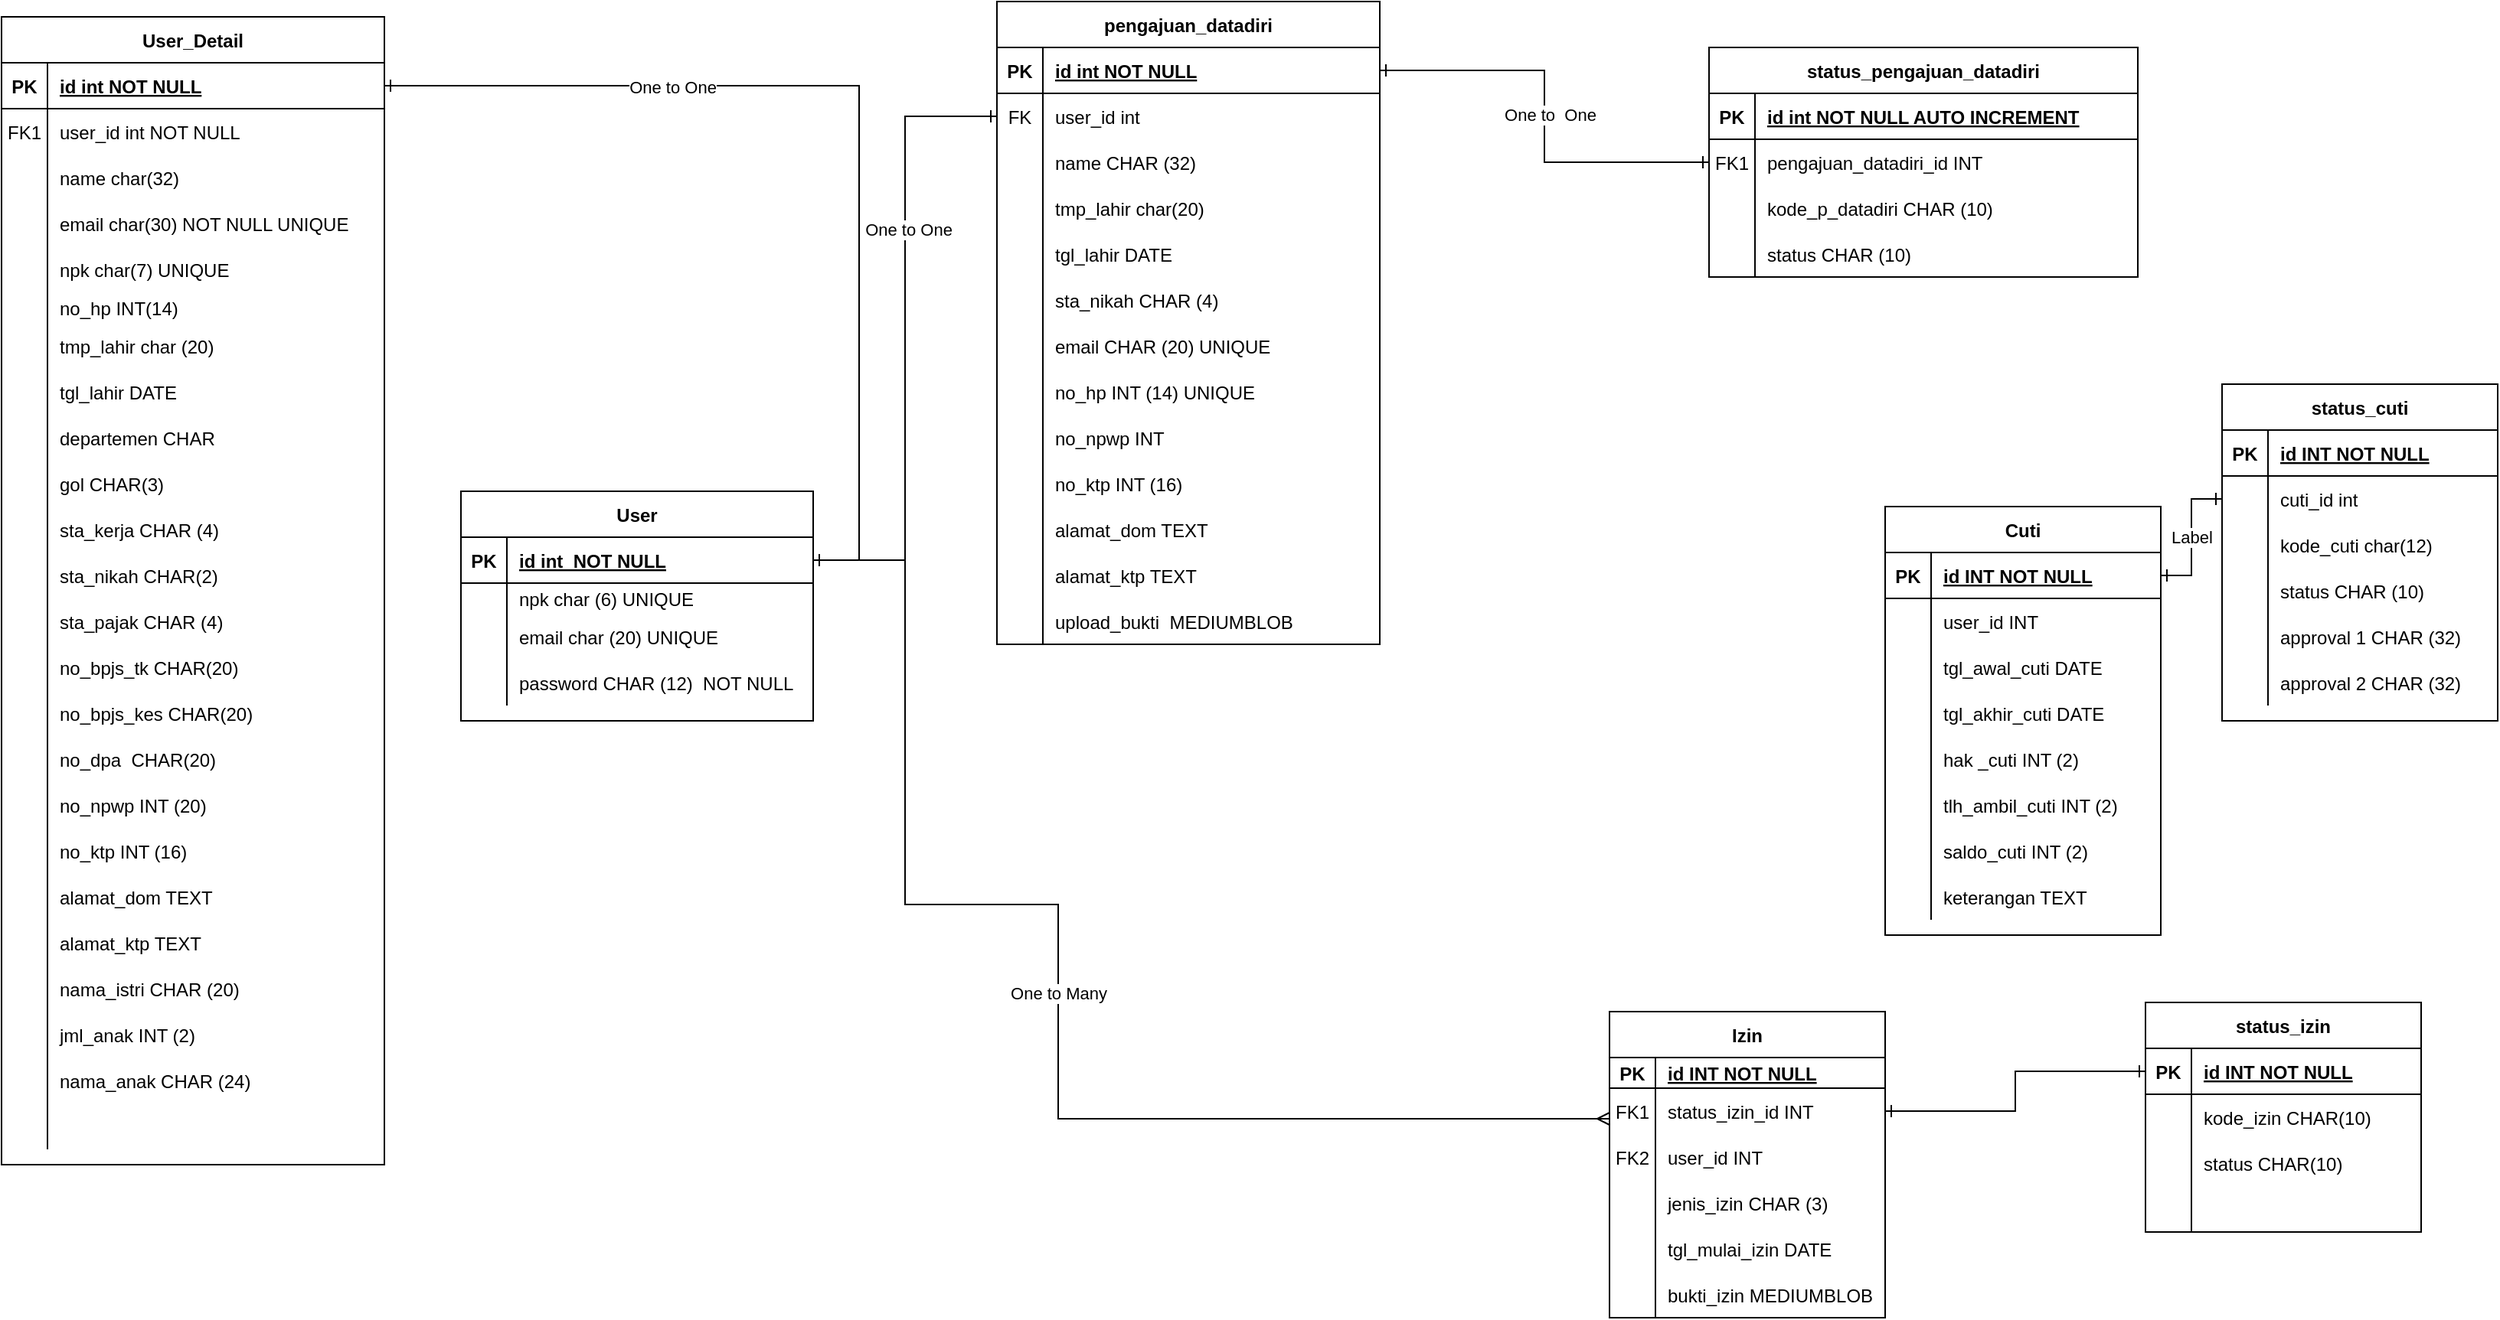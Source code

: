 <mxfile version="20.2.7" type="github">
  <diagram id="R2lEEEUBdFMjLlhIrx00" name="Page-1">
    <mxGraphModel dx="1594" dy="422" grid="1" gridSize="10" guides="1" tooltips="1" connect="1" arrows="1" fold="1" page="1" pageScale="1" pageWidth="850" pageHeight="1100" math="0" shadow="0" extFonts="Permanent Marker^https://fonts.googleapis.com/css?family=Permanent+Marker">
      <root>
        <mxCell id="0" />
        <mxCell id="1" parent="0" />
        <mxCell id="C-vyLk0tnHw3VtMMgP7b-2" value="User_Detail" style="shape=table;startSize=30;container=1;collapsible=1;childLayout=tableLayout;fixedRows=1;rowLines=0;fontStyle=1;align=center;resizeLast=1;" parent="1" vertex="1">
          <mxGeometry x="-830" y="20" width="250" height="750" as="geometry" />
        </mxCell>
        <mxCell id="C-vyLk0tnHw3VtMMgP7b-3" value="" style="shape=partialRectangle;collapsible=0;dropTarget=0;pointerEvents=0;fillColor=none;points=[[0,0.5],[1,0.5]];portConstraint=eastwest;top=0;left=0;right=0;bottom=1;" parent="C-vyLk0tnHw3VtMMgP7b-2" vertex="1">
          <mxGeometry y="30" width="250" height="30" as="geometry" />
        </mxCell>
        <mxCell id="C-vyLk0tnHw3VtMMgP7b-4" value="PK" style="shape=partialRectangle;overflow=hidden;connectable=0;fillColor=none;top=0;left=0;bottom=0;right=0;fontStyle=1;" parent="C-vyLk0tnHw3VtMMgP7b-3" vertex="1">
          <mxGeometry width="30" height="30" as="geometry">
            <mxRectangle width="30" height="30" as="alternateBounds" />
          </mxGeometry>
        </mxCell>
        <mxCell id="C-vyLk0tnHw3VtMMgP7b-5" value="id int NOT NULL " style="shape=partialRectangle;overflow=hidden;connectable=0;fillColor=none;top=0;left=0;bottom=0;right=0;align=left;spacingLeft=6;fontStyle=5;" parent="C-vyLk0tnHw3VtMMgP7b-3" vertex="1">
          <mxGeometry x="30" width="220" height="30" as="geometry">
            <mxRectangle width="220" height="30" as="alternateBounds" />
          </mxGeometry>
        </mxCell>
        <mxCell id="C-vyLk0tnHw3VtMMgP7b-6" value="" style="shape=partialRectangle;collapsible=0;dropTarget=0;pointerEvents=0;fillColor=none;points=[[0,0.5],[1,0.5]];portConstraint=eastwest;top=0;left=0;right=0;bottom=0;" parent="C-vyLk0tnHw3VtMMgP7b-2" vertex="1">
          <mxGeometry y="60" width="250" height="30" as="geometry" />
        </mxCell>
        <mxCell id="C-vyLk0tnHw3VtMMgP7b-7" value="FK1" style="shape=partialRectangle;overflow=hidden;connectable=0;fillColor=none;top=0;left=0;bottom=0;right=0;" parent="C-vyLk0tnHw3VtMMgP7b-6" vertex="1">
          <mxGeometry width="30" height="30" as="geometry">
            <mxRectangle width="30" height="30" as="alternateBounds" />
          </mxGeometry>
        </mxCell>
        <mxCell id="C-vyLk0tnHw3VtMMgP7b-8" value="user_id int NOT NULL" style="shape=partialRectangle;overflow=hidden;connectable=0;fillColor=none;top=0;left=0;bottom=0;right=0;align=left;spacingLeft=6;" parent="C-vyLk0tnHw3VtMMgP7b-6" vertex="1">
          <mxGeometry x="30" width="220" height="30" as="geometry">
            <mxRectangle width="220" height="30" as="alternateBounds" />
          </mxGeometry>
        </mxCell>
        <mxCell id="P5kKeIAxgterhFtVwkZI-61" style="shape=partialRectangle;collapsible=0;dropTarget=0;pointerEvents=0;fillColor=none;points=[[0,0.5],[1,0.5]];portConstraint=eastwest;top=0;left=0;right=0;bottom=0;" parent="C-vyLk0tnHw3VtMMgP7b-2" vertex="1">
          <mxGeometry y="90" width="250" height="30" as="geometry" />
        </mxCell>
        <mxCell id="P5kKeIAxgterhFtVwkZI-62" style="shape=partialRectangle;overflow=hidden;connectable=0;fillColor=none;top=0;left=0;bottom=0;right=0;" parent="P5kKeIAxgterhFtVwkZI-61" vertex="1">
          <mxGeometry width="30" height="30" as="geometry">
            <mxRectangle width="30" height="30" as="alternateBounds" />
          </mxGeometry>
        </mxCell>
        <mxCell id="P5kKeIAxgterhFtVwkZI-63" value="name char(32)" style="shape=partialRectangle;overflow=hidden;connectable=0;fillColor=none;top=0;left=0;bottom=0;right=0;align=left;spacingLeft=6;" parent="P5kKeIAxgterhFtVwkZI-61" vertex="1">
          <mxGeometry x="30" width="220" height="30" as="geometry">
            <mxRectangle width="220" height="30" as="alternateBounds" />
          </mxGeometry>
        </mxCell>
        <mxCell id="P5kKeIAxgterhFtVwkZI-40" style="shape=partialRectangle;collapsible=0;dropTarget=0;pointerEvents=0;fillColor=none;points=[[0,0.5],[1,0.5]];portConstraint=eastwest;top=0;left=0;right=0;bottom=0;" parent="C-vyLk0tnHw3VtMMgP7b-2" vertex="1">
          <mxGeometry y="120" width="250" height="30" as="geometry" />
        </mxCell>
        <mxCell id="P5kKeIAxgterhFtVwkZI-41" style="shape=partialRectangle;overflow=hidden;connectable=0;fillColor=none;top=0;left=0;bottom=0;right=0;" parent="P5kKeIAxgterhFtVwkZI-40" vertex="1">
          <mxGeometry width="30" height="30" as="geometry">
            <mxRectangle width="30" height="30" as="alternateBounds" />
          </mxGeometry>
        </mxCell>
        <mxCell id="P5kKeIAxgterhFtVwkZI-42" value="email char(30) NOT NULL UNIQUE" style="shape=partialRectangle;overflow=hidden;connectable=0;fillColor=none;top=0;left=0;bottom=0;right=0;align=left;spacingLeft=6;" parent="P5kKeIAxgterhFtVwkZI-40" vertex="1">
          <mxGeometry x="30" width="220" height="30" as="geometry">
            <mxRectangle width="220" height="30" as="alternateBounds" />
          </mxGeometry>
        </mxCell>
        <mxCell id="P5kKeIAxgterhFtVwkZI-79" style="shape=partialRectangle;collapsible=0;dropTarget=0;pointerEvents=0;fillColor=none;points=[[0,0.5],[1,0.5]];portConstraint=eastwest;top=0;left=0;right=0;bottom=0;" parent="C-vyLk0tnHw3VtMMgP7b-2" vertex="1">
          <mxGeometry y="150" width="250" height="30" as="geometry" />
        </mxCell>
        <mxCell id="P5kKeIAxgterhFtVwkZI-80" style="shape=partialRectangle;overflow=hidden;connectable=0;fillColor=none;top=0;left=0;bottom=0;right=0;" parent="P5kKeIAxgterhFtVwkZI-79" vertex="1">
          <mxGeometry width="30" height="30" as="geometry">
            <mxRectangle width="30" height="30" as="alternateBounds" />
          </mxGeometry>
        </mxCell>
        <mxCell id="P5kKeIAxgterhFtVwkZI-81" value="npk char(7) UNIQUE" style="shape=partialRectangle;overflow=hidden;connectable=0;fillColor=none;top=0;left=0;bottom=0;right=0;align=left;spacingLeft=6;" parent="P5kKeIAxgterhFtVwkZI-79" vertex="1">
          <mxGeometry x="30" width="220" height="30" as="geometry">
            <mxRectangle width="220" height="30" as="alternateBounds" />
          </mxGeometry>
        </mxCell>
        <mxCell id="P5kKeIAxgterhFtVwkZI-82" style="shape=partialRectangle;collapsible=0;dropTarget=0;pointerEvents=0;fillColor=none;points=[[0,0.5],[1,0.5]];portConstraint=eastwest;top=0;left=0;right=0;bottom=0;" parent="C-vyLk0tnHw3VtMMgP7b-2" vertex="1">
          <mxGeometry y="180" width="250" height="20" as="geometry" />
        </mxCell>
        <mxCell id="P5kKeIAxgterhFtVwkZI-83" style="shape=partialRectangle;overflow=hidden;connectable=0;fillColor=none;top=0;left=0;bottom=0;right=0;" parent="P5kKeIAxgterhFtVwkZI-82" vertex="1">
          <mxGeometry width="30" height="20" as="geometry">
            <mxRectangle width="30" height="20" as="alternateBounds" />
          </mxGeometry>
        </mxCell>
        <mxCell id="P5kKeIAxgterhFtVwkZI-84" value="no_hp INT(14)" style="shape=partialRectangle;overflow=hidden;connectable=0;fillColor=none;top=0;left=0;bottom=0;right=0;align=left;spacingLeft=6;" parent="P5kKeIAxgterhFtVwkZI-82" vertex="1">
          <mxGeometry x="30" width="220" height="20" as="geometry">
            <mxRectangle width="220" height="20" as="alternateBounds" />
          </mxGeometry>
        </mxCell>
        <mxCell id="P5kKeIAxgterhFtVwkZI-43" style="shape=partialRectangle;collapsible=0;dropTarget=0;pointerEvents=0;fillColor=none;points=[[0,0.5],[1,0.5]];portConstraint=eastwest;top=0;left=0;right=0;bottom=0;" parent="C-vyLk0tnHw3VtMMgP7b-2" vertex="1">
          <mxGeometry y="200" width="250" height="30" as="geometry" />
        </mxCell>
        <mxCell id="P5kKeIAxgterhFtVwkZI-44" style="shape=partialRectangle;overflow=hidden;connectable=0;fillColor=none;top=0;left=0;bottom=0;right=0;" parent="P5kKeIAxgterhFtVwkZI-43" vertex="1">
          <mxGeometry width="30" height="30" as="geometry">
            <mxRectangle width="30" height="30" as="alternateBounds" />
          </mxGeometry>
        </mxCell>
        <mxCell id="P5kKeIAxgterhFtVwkZI-45" value="tmp_lahir char (20) " style="shape=partialRectangle;overflow=hidden;connectable=0;fillColor=none;top=0;left=0;bottom=0;right=0;align=left;spacingLeft=6;" parent="P5kKeIAxgterhFtVwkZI-43" vertex="1">
          <mxGeometry x="30" width="220" height="30" as="geometry">
            <mxRectangle width="220" height="30" as="alternateBounds" />
          </mxGeometry>
        </mxCell>
        <mxCell id="P5kKeIAxgterhFtVwkZI-57" style="shape=partialRectangle;collapsible=0;dropTarget=0;pointerEvents=0;fillColor=none;points=[[0,0.5],[1,0.5]];portConstraint=eastwest;top=0;left=0;right=0;bottom=0;" parent="C-vyLk0tnHw3VtMMgP7b-2" vertex="1">
          <mxGeometry y="230" width="250" height="30" as="geometry" />
        </mxCell>
        <mxCell id="P5kKeIAxgterhFtVwkZI-58" style="shape=partialRectangle;overflow=hidden;connectable=0;fillColor=none;top=0;left=0;bottom=0;right=0;" parent="P5kKeIAxgterhFtVwkZI-57" vertex="1">
          <mxGeometry width="30" height="30" as="geometry">
            <mxRectangle width="30" height="30" as="alternateBounds" />
          </mxGeometry>
        </mxCell>
        <mxCell id="P5kKeIAxgterhFtVwkZI-59" value="tgl_lahir DATE" style="shape=partialRectangle;overflow=hidden;connectable=0;fillColor=none;top=0;left=0;bottom=0;right=0;align=left;spacingLeft=6;" parent="P5kKeIAxgterhFtVwkZI-57" vertex="1">
          <mxGeometry x="30" width="220" height="30" as="geometry">
            <mxRectangle width="220" height="30" as="alternateBounds" />
          </mxGeometry>
        </mxCell>
        <mxCell id="C-vyLk0tnHw3VtMMgP7b-9" value="" style="shape=partialRectangle;collapsible=0;dropTarget=0;pointerEvents=0;fillColor=none;points=[[0,0.5],[1,0.5]];portConstraint=eastwest;top=0;left=0;right=0;bottom=0;" parent="C-vyLk0tnHw3VtMMgP7b-2" vertex="1">
          <mxGeometry y="260" width="250" height="30" as="geometry" />
        </mxCell>
        <mxCell id="C-vyLk0tnHw3VtMMgP7b-10" value="" style="shape=partialRectangle;overflow=hidden;connectable=0;fillColor=none;top=0;left=0;bottom=0;right=0;" parent="C-vyLk0tnHw3VtMMgP7b-9" vertex="1">
          <mxGeometry width="30" height="30" as="geometry">
            <mxRectangle width="30" height="30" as="alternateBounds" />
          </mxGeometry>
        </mxCell>
        <mxCell id="C-vyLk0tnHw3VtMMgP7b-11" value="departemen CHAR" style="shape=partialRectangle;overflow=hidden;connectable=0;fillColor=none;top=0;left=0;bottom=0;right=0;align=left;spacingLeft=6;" parent="C-vyLk0tnHw3VtMMgP7b-9" vertex="1">
          <mxGeometry x="30" width="220" height="30" as="geometry">
            <mxRectangle width="220" height="30" as="alternateBounds" />
          </mxGeometry>
        </mxCell>
        <mxCell id="P5kKeIAxgterhFtVwkZI-64" style="shape=partialRectangle;collapsible=0;dropTarget=0;pointerEvents=0;fillColor=none;points=[[0,0.5],[1,0.5]];portConstraint=eastwest;top=0;left=0;right=0;bottom=0;" parent="C-vyLk0tnHw3VtMMgP7b-2" vertex="1">
          <mxGeometry y="290" width="250" height="30" as="geometry" />
        </mxCell>
        <mxCell id="P5kKeIAxgterhFtVwkZI-65" style="shape=partialRectangle;overflow=hidden;connectable=0;fillColor=none;top=0;left=0;bottom=0;right=0;" parent="P5kKeIAxgterhFtVwkZI-64" vertex="1">
          <mxGeometry width="30" height="30" as="geometry">
            <mxRectangle width="30" height="30" as="alternateBounds" />
          </mxGeometry>
        </mxCell>
        <mxCell id="P5kKeIAxgterhFtVwkZI-66" value="gol CHAR(3)" style="shape=partialRectangle;overflow=hidden;connectable=0;fillColor=none;top=0;left=0;bottom=0;right=0;align=left;spacingLeft=6;" parent="P5kKeIAxgterhFtVwkZI-64" vertex="1">
          <mxGeometry x="30" width="220" height="30" as="geometry">
            <mxRectangle width="220" height="30" as="alternateBounds" />
          </mxGeometry>
        </mxCell>
        <mxCell id="P5kKeIAxgterhFtVwkZI-67" style="shape=partialRectangle;collapsible=0;dropTarget=0;pointerEvents=0;fillColor=none;points=[[0,0.5],[1,0.5]];portConstraint=eastwest;top=0;left=0;right=0;bottom=0;" parent="C-vyLk0tnHw3VtMMgP7b-2" vertex="1">
          <mxGeometry y="320" width="250" height="30" as="geometry" />
        </mxCell>
        <mxCell id="P5kKeIAxgterhFtVwkZI-68" style="shape=partialRectangle;overflow=hidden;connectable=0;fillColor=none;top=0;left=0;bottom=0;right=0;" parent="P5kKeIAxgterhFtVwkZI-67" vertex="1">
          <mxGeometry width="30" height="30" as="geometry">
            <mxRectangle width="30" height="30" as="alternateBounds" />
          </mxGeometry>
        </mxCell>
        <mxCell id="P5kKeIAxgterhFtVwkZI-69" value="sta_kerja CHAR (4)" style="shape=partialRectangle;overflow=hidden;connectable=0;fillColor=none;top=0;left=0;bottom=0;right=0;align=left;spacingLeft=6;" parent="P5kKeIAxgterhFtVwkZI-67" vertex="1">
          <mxGeometry x="30" width="220" height="30" as="geometry">
            <mxRectangle width="220" height="30" as="alternateBounds" />
          </mxGeometry>
        </mxCell>
        <mxCell id="P5kKeIAxgterhFtVwkZI-70" style="shape=partialRectangle;collapsible=0;dropTarget=0;pointerEvents=0;fillColor=none;points=[[0,0.5],[1,0.5]];portConstraint=eastwest;top=0;left=0;right=0;bottom=0;" parent="C-vyLk0tnHw3VtMMgP7b-2" vertex="1">
          <mxGeometry y="350" width="250" height="30" as="geometry" />
        </mxCell>
        <mxCell id="P5kKeIAxgterhFtVwkZI-71" style="shape=partialRectangle;overflow=hidden;connectable=0;fillColor=none;top=0;left=0;bottom=0;right=0;" parent="P5kKeIAxgterhFtVwkZI-70" vertex="1">
          <mxGeometry width="30" height="30" as="geometry">
            <mxRectangle width="30" height="30" as="alternateBounds" />
          </mxGeometry>
        </mxCell>
        <mxCell id="P5kKeIAxgterhFtVwkZI-72" value="sta_nikah CHAR(2)" style="shape=partialRectangle;overflow=hidden;connectable=0;fillColor=none;top=0;left=0;bottom=0;right=0;align=left;spacingLeft=6;" parent="P5kKeIAxgterhFtVwkZI-70" vertex="1">
          <mxGeometry x="30" width="220" height="30" as="geometry">
            <mxRectangle width="220" height="30" as="alternateBounds" />
          </mxGeometry>
        </mxCell>
        <mxCell id="P5kKeIAxgterhFtVwkZI-73" style="shape=partialRectangle;collapsible=0;dropTarget=0;pointerEvents=0;fillColor=none;points=[[0,0.5],[1,0.5]];portConstraint=eastwest;top=0;left=0;right=0;bottom=0;" parent="C-vyLk0tnHw3VtMMgP7b-2" vertex="1">
          <mxGeometry y="380" width="250" height="30" as="geometry" />
        </mxCell>
        <mxCell id="P5kKeIAxgterhFtVwkZI-74" style="shape=partialRectangle;overflow=hidden;connectable=0;fillColor=none;top=0;left=0;bottom=0;right=0;" parent="P5kKeIAxgterhFtVwkZI-73" vertex="1">
          <mxGeometry width="30" height="30" as="geometry">
            <mxRectangle width="30" height="30" as="alternateBounds" />
          </mxGeometry>
        </mxCell>
        <mxCell id="P5kKeIAxgterhFtVwkZI-75" value="sta_pajak CHAR (4)" style="shape=partialRectangle;overflow=hidden;connectable=0;fillColor=none;top=0;left=0;bottom=0;right=0;align=left;spacingLeft=6;" parent="P5kKeIAxgterhFtVwkZI-73" vertex="1">
          <mxGeometry x="30" width="220" height="30" as="geometry">
            <mxRectangle width="220" height="30" as="alternateBounds" />
          </mxGeometry>
        </mxCell>
        <mxCell id="P5kKeIAxgterhFtVwkZI-85" style="shape=partialRectangle;collapsible=0;dropTarget=0;pointerEvents=0;fillColor=none;points=[[0,0.5],[1,0.5]];portConstraint=eastwest;top=0;left=0;right=0;bottom=0;" parent="C-vyLk0tnHw3VtMMgP7b-2" vertex="1">
          <mxGeometry y="410" width="250" height="30" as="geometry" />
        </mxCell>
        <mxCell id="P5kKeIAxgterhFtVwkZI-86" style="shape=partialRectangle;overflow=hidden;connectable=0;fillColor=none;top=0;left=0;bottom=0;right=0;" parent="P5kKeIAxgterhFtVwkZI-85" vertex="1">
          <mxGeometry width="30" height="30" as="geometry">
            <mxRectangle width="30" height="30" as="alternateBounds" />
          </mxGeometry>
        </mxCell>
        <mxCell id="P5kKeIAxgterhFtVwkZI-87" value="no_bpjs_tk CHAR(20)" style="shape=partialRectangle;overflow=hidden;connectable=0;fillColor=none;top=0;left=0;bottom=0;right=0;align=left;spacingLeft=6;" parent="P5kKeIAxgterhFtVwkZI-85" vertex="1">
          <mxGeometry x="30" width="220" height="30" as="geometry">
            <mxRectangle width="220" height="30" as="alternateBounds" />
          </mxGeometry>
        </mxCell>
        <mxCell id="P5kKeIAxgterhFtVwkZI-76" style="shape=partialRectangle;collapsible=0;dropTarget=0;pointerEvents=0;fillColor=none;points=[[0,0.5],[1,0.5]];portConstraint=eastwest;top=0;left=0;right=0;bottom=0;" parent="C-vyLk0tnHw3VtMMgP7b-2" vertex="1">
          <mxGeometry y="440" width="250" height="30" as="geometry" />
        </mxCell>
        <mxCell id="P5kKeIAxgterhFtVwkZI-77" style="shape=partialRectangle;overflow=hidden;connectable=0;fillColor=none;top=0;left=0;bottom=0;right=0;" parent="P5kKeIAxgterhFtVwkZI-76" vertex="1">
          <mxGeometry width="30" height="30" as="geometry">
            <mxRectangle width="30" height="30" as="alternateBounds" />
          </mxGeometry>
        </mxCell>
        <mxCell id="P5kKeIAxgterhFtVwkZI-78" value="no_bpjs_kes CHAR(20)" style="shape=partialRectangle;overflow=hidden;connectable=0;fillColor=none;top=0;left=0;bottom=0;right=0;align=left;spacingLeft=6;" parent="P5kKeIAxgterhFtVwkZI-76" vertex="1">
          <mxGeometry x="30" width="220" height="30" as="geometry">
            <mxRectangle width="220" height="30" as="alternateBounds" />
          </mxGeometry>
        </mxCell>
        <mxCell id="P5kKeIAxgterhFtVwkZI-88" style="shape=partialRectangle;collapsible=0;dropTarget=0;pointerEvents=0;fillColor=none;points=[[0,0.5],[1,0.5]];portConstraint=eastwest;top=0;left=0;right=0;bottom=0;" parent="C-vyLk0tnHw3VtMMgP7b-2" vertex="1">
          <mxGeometry y="470" width="250" height="30" as="geometry" />
        </mxCell>
        <mxCell id="P5kKeIAxgterhFtVwkZI-89" style="shape=partialRectangle;overflow=hidden;connectable=0;fillColor=none;top=0;left=0;bottom=0;right=0;" parent="P5kKeIAxgterhFtVwkZI-88" vertex="1">
          <mxGeometry width="30" height="30" as="geometry">
            <mxRectangle width="30" height="30" as="alternateBounds" />
          </mxGeometry>
        </mxCell>
        <mxCell id="P5kKeIAxgterhFtVwkZI-90" value="no_dpa  CHAR(20)" style="shape=partialRectangle;overflow=hidden;connectable=0;fillColor=none;top=0;left=0;bottom=0;right=0;align=left;spacingLeft=6;" parent="P5kKeIAxgterhFtVwkZI-88" vertex="1">
          <mxGeometry x="30" width="220" height="30" as="geometry">
            <mxRectangle width="220" height="30" as="alternateBounds" />
          </mxGeometry>
        </mxCell>
        <mxCell id="P5kKeIAxgterhFtVwkZI-91" style="shape=partialRectangle;collapsible=0;dropTarget=0;pointerEvents=0;fillColor=none;points=[[0,0.5],[1,0.5]];portConstraint=eastwest;top=0;left=0;right=0;bottom=0;" parent="C-vyLk0tnHw3VtMMgP7b-2" vertex="1">
          <mxGeometry y="500" width="250" height="30" as="geometry" />
        </mxCell>
        <mxCell id="P5kKeIAxgterhFtVwkZI-92" style="shape=partialRectangle;overflow=hidden;connectable=0;fillColor=none;top=0;left=0;bottom=0;right=0;" parent="P5kKeIAxgterhFtVwkZI-91" vertex="1">
          <mxGeometry width="30" height="30" as="geometry">
            <mxRectangle width="30" height="30" as="alternateBounds" />
          </mxGeometry>
        </mxCell>
        <mxCell id="P5kKeIAxgterhFtVwkZI-93" value="no_npwp INT (20)" style="shape=partialRectangle;overflow=hidden;connectable=0;fillColor=none;top=0;left=0;bottom=0;right=0;align=left;spacingLeft=6;" parent="P5kKeIAxgterhFtVwkZI-91" vertex="1">
          <mxGeometry x="30" width="220" height="30" as="geometry">
            <mxRectangle width="220" height="30" as="alternateBounds" />
          </mxGeometry>
        </mxCell>
        <mxCell id="P5kKeIAxgterhFtVwkZI-94" style="shape=partialRectangle;collapsible=0;dropTarget=0;pointerEvents=0;fillColor=none;points=[[0,0.5],[1,0.5]];portConstraint=eastwest;top=0;left=0;right=0;bottom=0;" parent="C-vyLk0tnHw3VtMMgP7b-2" vertex="1">
          <mxGeometry y="530" width="250" height="30" as="geometry" />
        </mxCell>
        <mxCell id="P5kKeIAxgterhFtVwkZI-95" style="shape=partialRectangle;overflow=hidden;connectable=0;fillColor=none;top=0;left=0;bottom=0;right=0;" parent="P5kKeIAxgterhFtVwkZI-94" vertex="1">
          <mxGeometry width="30" height="30" as="geometry">
            <mxRectangle width="30" height="30" as="alternateBounds" />
          </mxGeometry>
        </mxCell>
        <mxCell id="P5kKeIAxgterhFtVwkZI-96" value="no_ktp INT (16)" style="shape=partialRectangle;overflow=hidden;connectable=0;fillColor=none;top=0;left=0;bottom=0;right=0;align=left;spacingLeft=6;" parent="P5kKeIAxgterhFtVwkZI-94" vertex="1">
          <mxGeometry x="30" width="220" height="30" as="geometry">
            <mxRectangle width="220" height="30" as="alternateBounds" />
          </mxGeometry>
        </mxCell>
        <mxCell id="P5kKeIAxgterhFtVwkZI-97" style="shape=partialRectangle;collapsible=0;dropTarget=0;pointerEvents=0;fillColor=none;points=[[0,0.5],[1,0.5]];portConstraint=eastwest;top=0;left=0;right=0;bottom=0;" parent="C-vyLk0tnHw3VtMMgP7b-2" vertex="1">
          <mxGeometry y="560" width="250" height="30" as="geometry" />
        </mxCell>
        <mxCell id="P5kKeIAxgterhFtVwkZI-98" style="shape=partialRectangle;overflow=hidden;connectable=0;fillColor=none;top=0;left=0;bottom=0;right=0;" parent="P5kKeIAxgterhFtVwkZI-97" vertex="1">
          <mxGeometry width="30" height="30" as="geometry">
            <mxRectangle width="30" height="30" as="alternateBounds" />
          </mxGeometry>
        </mxCell>
        <mxCell id="P5kKeIAxgterhFtVwkZI-99" value="alamat_dom TEXT" style="shape=partialRectangle;overflow=hidden;connectable=0;fillColor=none;top=0;left=0;bottom=0;right=0;align=left;spacingLeft=6;" parent="P5kKeIAxgterhFtVwkZI-97" vertex="1">
          <mxGeometry x="30" width="220" height="30" as="geometry">
            <mxRectangle width="220" height="30" as="alternateBounds" />
          </mxGeometry>
        </mxCell>
        <mxCell id="P5kKeIAxgterhFtVwkZI-100" style="shape=partialRectangle;collapsible=0;dropTarget=0;pointerEvents=0;fillColor=none;points=[[0,0.5],[1,0.5]];portConstraint=eastwest;top=0;left=0;right=0;bottom=0;" parent="C-vyLk0tnHw3VtMMgP7b-2" vertex="1">
          <mxGeometry y="590" width="250" height="30" as="geometry" />
        </mxCell>
        <mxCell id="P5kKeIAxgterhFtVwkZI-101" style="shape=partialRectangle;overflow=hidden;connectable=0;fillColor=none;top=0;left=0;bottom=0;right=0;" parent="P5kKeIAxgterhFtVwkZI-100" vertex="1">
          <mxGeometry width="30" height="30" as="geometry">
            <mxRectangle width="30" height="30" as="alternateBounds" />
          </mxGeometry>
        </mxCell>
        <mxCell id="P5kKeIAxgterhFtVwkZI-102" value="alamat_ktp TEXT" style="shape=partialRectangle;overflow=hidden;connectable=0;fillColor=none;top=0;left=0;bottom=0;right=0;align=left;spacingLeft=6;" parent="P5kKeIAxgterhFtVwkZI-100" vertex="1">
          <mxGeometry x="30" width="220" height="30" as="geometry">
            <mxRectangle width="220" height="30" as="alternateBounds" />
          </mxGeometry>
        </mxCell>
        <mxCell id="P5kKeIAxgterhFtVwkZI-103" style="shape=partialRectangle;collapsible=0;dropTarget=0;pointerEvents=0;fillColor=none;points=[[0,0.5],[1,0.5]];portConstraint=eastwest;top=0;left=0;right=0;bottom=0;" parent="C-vyLk0tnHw3VtMMgP7b-2" vertex="1">
          <mxGeometry y="620" width="250" height="30" as="geometry" />
        </mxCell>
        <mxCell id="P5kKeIAxgterhFtVwkZI-104" style="shape=partialRectangle;overflow=hidden;connectable=0;fillColor=none;top=0;left=0;bottom=0;right=0;" parent="P5kKeIAxgterhFtVwkZI-103" vertex="1">
          <mxGeometry width="30" height="30" as="geometry">
            <mxRectangle width="30" height="30" as="alternateBounds" />
          </mxGeometry>
        </mxCell>
        <mxCell id="P5kKeIAxgterhFtVwkZI-105" value="nama_istri CHAR (20)" style="shape=partialRectangle;overflow=hidden;connectable=0;fillColor=none;top=0;left=0;bottom=0;right=0;align=left;spacingLeft=6;" parent="P5kKeIAxgterhFtVwkZI-103" vertex="1">
          <mxGeometry x="30" width="220" height="30" as="geometry">
            <mxRectangle width="220" height="30" as="alternateBounds" />
          </mxGeometry>
        </mxCell>
        <mxCell id="P5kKeIAxgterhFtVwkZI-106" style="shape=partialRectangle;collapsible=0;dropTarget=0;pointerEvents=0;fillColor=none;points=[[0,0.5],[1,0.5]];portConstraint=eastwest;top=0;left=0;right=0;bottom=0;" parent="C-vyLk0tnHw3VtMMgP7b-2" vertex="1">
          <mxGeometry y="650" width="250" height="30" as="geometry" />
        </mxCell>
        <mxCell id="P5kKeIAxgterhFtVwkZI-107" style="shape=partialRectangle;overflow=hidden;connectable=0;fillColor=none;top=0;left=0;bottom=0;right=0;" parent="P5kKeIAxgterhFtVwkZI-106" vertex="1">
          <mxGeometry width="30" height="30" as="geometry">
            <mxRectangle width="30" height="30" as="alternateBounds" />
          </mxGeometry>
        </mxCell>
        <mxCell id="P5kKeIAxgterhFtVwkZI-108" value="jml_anak INT (2)" style="shape=partialRectangle;overflow=hidden;connectable=0;fillColor=none;top=0;left=0;bottom=0;right=0;align=left;spacingLeft=6;" parent="P5kKeIAxgterhFtVwkZI-106" vertex="1">
          <mxGeometry x="30" width="220" height="30" as="geometry">
            <mxRectangle width="220" height="30" as="alternateBounds" />
          </mxGeometry>
        </mxCell>
        <mxCell id="P5kKeIAxgterhFtVwkZI-109" style="shape=partialRectangle;collapsible=0;dropTarget=0;pointerEvents=0;fillColor=none;points=[[0,0.5],[1,0.5]];portConstraint=eastwest;top=0;left=0;right=0;bottom=0;" parent="C-vyLk0tnHw3VtMMgP7b-2" vertex="1">
          <mxGeometry y="680" width="250" height="30" as="geometry" />
        </mxCell>
        <mxCell id="P5kKeIAxgterhFtVwkZI-110" style="shape=partialRectangle;overflow=hidden;connectable=0;fillColor=none;top=0;left=0;bottom=0;right=0;" parent="P5kKeIAxgterhFtVwkZI-109" vertex="1">
          <mxGeometry width="30" height="30" as="geometry">
            <mxRectangle width="30" height="30" as="alternateBounds" />
          </mxGeometry>
        </mxCell>
        <mxCell id="P5kKeIAxgterhFtVwkZI-111" value="nama_anak CHAR (24)" style="shape=partialRectangle;overflow=hidden;connectable=0;fillColor=none;top=0;left=0;bottom=0;right=0;align=left;spacingLeft=6;" parent="P5kKeIAxgterhFtVwkZI-109" vertex="1">
          <mxGeometry x="30" width="220" height="30" as="geometry">
            <mxRectangle width="220" height="30" as="alternateBounds" />
          </mxGeometry>
        </mxCell>
        <mxCell id="P5kKeIAxgterhFtVwkZI-112" style="shape=partialRectangle;collapsible=0;dropTarget=0;pointerEvents=0;fillColor=none;points=[[0,0.5],[1,0.5]];portConstraint=eastwest;top=0;left=0;right=0;bottom=0;" parent="C-vyLk0tnHw3VtMMgP7b-2" vertex="1">
          <mxGeometry y="710" width="250" height="30" as="geometry" />
        </mxCell>
        <mxCell id="P5kKeIAxgterhFtVwkZI-113" style="shape=partialRectangle;overflow=hidden;connectable=0;fillColor=none;top=0;left=0;bottom=0;right=0;" parent="P5kKeIAxgterhFtVwkZI-112" vertex="1">
          <mxGeometry width="30" height="30" as="geometry">
            <mxRectangle width="30" height="30" as="alternateBounds" />
          </mxGeometry>
        </mxCell>
        <mxCell id="P5kKeIAxgterhFtVwkZI-114" value="" style="shape=partialRectangle;overflow=hidden;connectable=0;fillColor=none;top=0;left=0;bottom=0;right=0;align=left;spacingLeft=6;" parent="P5kKeIAxgterhFtVwkZI-112" vertex="1">
          <mxGeometry x="30" width="220" height="30" as="geometry">
            <mxRectangle width="220" height="30" as="alternateBounds" />
          </mxGeometry>
        </mxCell>
        <mxCell id="C-vyLk0tnHw3VtMMgP7b-13" value="pengajuan_datadiri" style="shape=table;startSize=30;container=1;collapsible=1;childLayout=tableLayout;fixedRows=1;rowLines=0;fontStyle=1;align=center;resizeLast=1;" parent="1" vertex="1">
          <mxGeometry x="-180" y="10" width="250" height="420" as="geometry" />
        </mxCell>
        <mxCell id="C-vyLk0tnHw3VtMMgP7b-14" value="" style="shape=partialRectangle;collapsible=0;dropTarget=0;pointerEvents=0;fillColor=none;points=[[0,0.5],[1,0.5]];portConstraint=eastwest;top=0;left=0;right=0;bottom=1;" parent="C-vyLk0tnHw3VtMMgP7b-13" vertex="1">
          <mxGeometry y="30" width="250" height="30" as="geometry" />
        </mxCell>
        <mxCell id="C-vyLk0tnHw3VtMMgP7b-15" value="PK" style="shape=partialRectangle;overflow=hidden;connectable=0;fillColor=none;top=0;left=0;bottom=0;right=0;fontStyle=1;" parent="C-vyLk0tnHw3VtMMgP7b-14" vertex="1">
          <mxGeometry width="30" height="30" as="geometry">
            <mxRectangle width="30" height="30" as="alternateBounds" />
          </mxGeometry>
        </mxCell>
        <mxCell id="C-vyLk0tnHw3VtMMgP7b-16" value="id int NOT NULL " style="shape=partialRectangle;overflow=hidden;connectable=0;fillColor=none;top=0;left=0;bottom=0;right=0;align=left;spacingLeft=6;fontStyle=5;" parent="C-vyLk0tnHw3VtMMgP7b-14" vertex="1">
          <mxGeometry x="30" width="220" height="30" as="geometry">
            <mxRectangle width="220" height="30" as="alternateBounds" />
          </mxGeometry>
        </mxCell>
        <mxCell id="P5kKeIAxgterhFtVwkZI-179" style="shape=partialRectangle;collapsible=0;dropTarget=0;pointerEvents=0;fillColor=none;points=[[0,0.5],[1,0.5]];portConstraint=eastwest;top=0;left=0;right=0;bottom=0;" parent="C-vyLk0tnHw3VtMMgP7b-13" vertex="1">
          <mxGeometry y="60" width="250" height="30" as="geometry" />
        </mxCell>
        <mxCell id="P5kKeIAxgterhFtVwkZI-180" value="FK" style="shape=partialRectangle;overflow=hidden;connectable=0;fillColor=none;top=0;left=0;bottom=0;right=0;" parent="P5kKeIAxgterhFtVwkZI-179" vertex="1">
          <mxGeometry width="30" height="30" as="geometry">
            <mxRectangle width="30" height="30" as="alternateBounds" />
          </mxGeometry>
        </mxCell>
        <mxCell id="P5kKeIAxgterhFtVwkZI-181" value="user_id int" style="shape=partialRectangle;overflow=hidden;connectable=0;fillColor=none;top=0;left=0;bottom=0;right=0;align=left;spacingLeft=6;" parent="P5kKeIAxgterhFtVwkZI-179" vertex="1">
          <mxGeometry x="30" width="220" height="30" as="geometry">
            <mxRectangle width="220" height="30" as="alternateBounds" />
          </mxGeometry>
        </mxCell>
        <mxCell id="C-vyLk0tnHw3VtMMgP7b-17" value="" style="shape=partialRectangle;collapsible=0;dropTarget=0;pointerEvents=0;fillColor=none;points=[[0,0.5],[1,0.5]];portConstraint=eastwest;top=0;left=0;right=0;bottom=0;" parent="C-vyLk0tnHw3VtMMgP7b-13" vertex="1">
          <mxGeometry y="90" width="250" height="30" as="geometry" />
        </mxCell>
        <mxCell id="C-vyLk0tnHw3VtMMgP7b-18" value="" style="shape=partialRectangle;overflow=hidden;connectable=0;fillColor=none;top=0;left=0;bottom=0;right=0;" parent="C-vyLk0tnHw3VtMMgP7b-17" vertex="1">
          <mxGeometry width="30" height="30" as="geometry">
            <mxRectangle width="30" height="30" as="alternateBounds" />
          </mxGeometry>
        </mxCell>
        <mxCell id="C-vyLk0tnHw3VtMMgP7b-19" value="name CHAR (32)" style="shape=partialRectangle;overflow=hidden;connectable=0;fillColor=none;top=0;left=0;bottom=0;right=0;align=left;spacingLeft=6;" parent="C-vyLk0tnHw3VtMMgP7b-17" vertex="1">
          <mxGeometry x="30" width="220" height="30" as="geometry">
            <mxRectangle width="220" height="30" as="alternateBounds" />
          </mxGeometry>
        </mxCell>
        <mxCell id="C-vyLk0tnHw3VtMMgP7b-20" value="" style="shape=partialRectangle;collapsible=0;dropTarget=0;pointerEvents=0;fillColor=none;points=[[0,0.5],[1,0.5]];portConstraint=eastwest;top=0;left=0;right=0;bottom=0;" parent="C-vyLk0tnHw3VtMMgP7b-13" vertex="1">
          <mxGeometry y="120" width="250" height="30" as="geometry" />
        </mxCell>
        <mxCell id="C-vyLk0tnHw3VtMMgP7b-21" value="" style="shape=partialRectangle;overflow=hidden;connectable=0;fillColor=none;top=0;left=0;bottom=0;right=0;" parent="C-vyLk0tnHw3VtMMgP7b-20" vertex="1">
          <mxGeometry width="30" height="30" as="geometry">
            <mxRectangle width="30" height="30" as="alternateBounds" />
          </mxGeometry>
        </mxCell>
        <mxCell id="C-vyLk0tnHw3VtMMgP7b-22" value="tmp_lahir char(20)" style="shape=partialRectangle;overflow=hidden;connectable=0;fillColor=none;top=0;left=0;bottom=0;right=0;align=left;spacingLeft=6;" parent="C-vyLk0tnHw3VtMMgP7b-20" vertex="1">
          <mxGeometry x="30" width="220" height="30" as="geometry">
            <mxRectangle width="220" height="30" as="alternateBounds" />
          </mxGeometry>
        </mxCell>
        <mxCell id="P5kKeIAxgterhFtVwkZI-154" style="shape=partialRectangle;collapsible=0;dropTarget=0;pointerEvents=0;fillColor=none;points=[[0,0.5],[1,0.5]];portConstraint=eastwest;top=0;left=0;right=0;bottom=0;" parent="C-vyLk0tnHw3VtMMgP7b-13" vertex="1">
          <mxGeometry y="150" width="250" height="30" as="geometry" />
        </mxCell>
        <mxCell id="P5kKeIAxgterhFtVwkZI-155" style="shape=partialRectangle;overflow=hidden;connectable=0;fillColor=none;top=0;left=0;bottom=0;right=0;" parent="P5kKeIAxgterhFtVwkZI-154" vertex="1">
          <mxGeometry width="30" height="30" as="geometry">
            <mxRectangle width="30" height="30" as="alternateBounds" />
          </mxGeometry>
        </mxCell>
        <mxCell id="P5kKeIAxgterhFtVwkZI-156" value="tgl_lahir DATE" style="shape=partialRectangle;overflow=hidden;connectable=0;fillColor=none;top=0;left=0;bottom=0;right=0;align=left;spacingLeft=6;" parent="P5kKeIAxgterhFtVwkZI-154" vertex="1">
          <mxGeometry x="30" width="220" height="30" as="geometry">
            <mxRectangle width="220" height="30" as="alternateBounds" />
          </mxGeometry>
        </mxCell>
        <mxCell id="P5kKeIAxgterhFtVwkZI-164" style="shape=partialRectangle;collapsible=0;dropTarget=0;pointerEvents=0;fillColor=none;points=[[0,0.5],[1,0.5]];portConstraint=eastwest;top=0;left=0;right=0;bottom=0;" parent="C-vyLk0tnHw3VtMMgP7b-13" vertex="1">
          <mxGeometry y="180" width="250" height="30" as="geometry" />
        </mxCell>
        <mxCell id="P5kKeIAxgterhFtVwkZI-165" style="shape=partialRectangle;overflow=hidden;connectable=0;fillColor=none;top=0;left=0;bottom=0;right=0;" parent="P5kKeIAxgterhFtVwkZI-164" vertex="1">
          <mxGeometry width="30" height="30" as="geometry">
            <mxRectangle width="30" height="30" as="alternateBounds" />
          </mxGeometry>
        </mxCell>
        <mxCell id="P5kKeIAxgterhFtVwkZI-166" value="sta_nikah CHAR (4)" style="shape=partialRectangle;overflow=hidden;connectable=0;fillColor=none;top=0;left=0;bottom=0;right=0;align=left;spacingLeft=6;" parent="P5kKeIAxgterhFtVwkZI-164" vertex="1">
          <mxGeometry x="30" width="220" height="30" as="geometry">
            <mxRectangle width="220" height="30" as="alternateBounds" />
          </mxGeometry>
        </mxCell>
        <mxCell id="P5kKeIAxgterhFtVwkZI-161" style="shape=partialRectangle;collapsible=0;dropTarget=0;pointerEvents=0;fillColor=none;points=[[0,0.5],[1,0.5]];portConstraint=eastwest;top=0;left=0;right=0;bottom=0;" parent="C-vyLk0tnHw3VtMMgP7b-13" vertex="1">
          <mxGeometry y="210" width="250" height="30" as="geometry" />
        </mxCell>
        <mxCell id="P5kKeIAxgterhFtVwkZI-162" style="shape=partialRectangle;overflow=hidden;connectable=0;fillColor=none;top=0;left=0;bottom=0;right=0;" parent="P5kKeIAxgterhFtVwkZI-161" vertex="1">
          <mxGeometry width="30" height="30" as="geometry">
            <mxRectangle width="30" height="30" as="alternateBounds" />
          </mxGeometry>
        </mxCell>
        <mxCell id="P5kKeIAxgterhFtVwkZI-163" value="email CHAR (20) UNIQUE" style="shape=partialRectangle;overflow=hidden;connectable=0;fillColor=none;top=0;left=0;bottom=0;right=0;align=left;spacingLeft=6;" parent="P5kKeIAxgterhFtVwkZI-161" vertex="1">
          <mxGeometry x="30" width="220" height="30" as="geometry">
            <mxRectangle width="220" height="30" as="alternateBounds" />
          </mxGeometry>
        </mxCell>
        <mxCell id="P5kKeIAxgterhFtVwkZI-158" style="shape=partialRectangle;collapsible=0;dropTarget=0;pointerEvents=0;fillColor=none;points=[[0,0.5],[1,0.5]];portConstraint=eastwest;top=0;left=0;right=0;bottom=0;" parent="C-vyLk0tnHw3VtMMgP7b-13" vertex="1">
          <mxGeometry y="240" width="250" height="30" as="geometry" />
        </mxCell>
        <mxCell id="P5kKeIAxgterhFtVwkZI-159" style="shape=partialRectangle;overflow=hidden;connectable=0;fillColor=none;top=0;left=0;bottom=0;right=0;" parent="P5kKeIAxgterhFtVwkZI-158" vertex="1">
          <mxGeometry width="30" height="30" as="geometry">
            <mxRectangle width="30" height="30" as="alternateBounds" />
          </mxGeometry>
        </mxCell>
        <mxCell id="P5kKeIAxgterhFtVwkZI-160" value="no_hp INT (14) UNIQUE" style="shape=partialRectangle;overflow=hidden;connectable=0;fillColor=none;top=0;left=0;bottom=0;right=0;align=left;spacingLeft=6;" parent="P5kKeIAxgterhFtVwkZI-158" vertex="1">
          <mxGeometry x="30" width="220" height="30" as="geometry">
            <mxRectangle width="220" height="30" as="alternateBounds" />
          </mxGeometry>
        </mxCell>
        <mxCell id="P5kKeIAxgterhFtVwkZI-167" style="shape=partialRectangle;collapsible=0;dropTarget=0;pointerEvents=0;fillColor=none;points=[[0,0.5],[1,0.5]];portConstraint=eastwest;top=0;left=0;right=0;bottom=0;" parent="C-vyLk0tnHw3VtMMgP7b-13" vertex="1">
          <mxGeometry y="270" width="250" height="30" as="geometry" />
        </mxCell>
        <mxCell id="P5kKeIAxgterhFtVwkZI-168" style="shape=partialRectangle;overflow=hidden;connectable=0;fillColor=none;top=0;left=0;bottom=0;right=0;" parent="P5kKeIAxgterhFtVwkZI-167" vertex="1">
          <mxGeometry width="30" height="30" as="geometry">
            <mxRectangle width="30" height="30" as="alternateBounds" />
          </mxGeometry>
        </mxCell>
        <mxCell id="P5kKeIAxgterhFtVwkZI-169" value="no_npwp INT " style="shape=partialRectangle;overflow=hidden;connectable=0;fillColor=none;top=0;left=0;bottom=0;right=0;align=left;spacingLeft=6;" parent="P5kKeIAxgterhFtVwkZI-167" vertex="1">
          <mxGeometry x="30" width="220" height="30" as="geometry">
            <mxRectangle width="220" height="30" as="alternateBounds" />
          </mxGeometry>
        </mxCell>
        <mxCell id="P5kKeIAxgterhFtVwkZI-170" style="shape=partialRectangle;collapsible=0;dropTarget=0;pointerEvents=0;fillColor=none;points=[[0,0.5],[1,0.5]];portConstraint=eastwest;top=0;left=0;right=0;bottom=0;" parent="C-vyLk0tnHw3VtMMgP7b-13" vertex="1">
          <mxGeometry y="300" width="250" height="30" as="geometry" />
        </mxCell>
        <mxCell id="P5kKeIAxgterhFtVwkZI-171" style="shape=partialRectangle;overflow=hidden;connectable=0;fillColor=none;top=0;left=0;bottom=0;right=0;" parent="P5kKeIAxgterhFtVwkZI-170" vertex="1">
          <mxGeometry width="30" height="30" as="geometry">
            <mxRectangle width="30" height="30" as="alternateBounds" />
          </mxGeometry>
        </mxCell>
        <mxCell id="P5kKeIAxgterhFtVwkZI-172" value="no_ktp INT (16)" style="shape=partialRectangle;overflow=hidden;connectable=0;fillColor=none;top=0;left=0;bottom=0;right=0;align=left;spacingLeft=6;" parent="P5kKeIAxgterhFtVwkZI-170" vertex="1">
          <mxGeometry x="30" width="220" height="30" as="geometry">
            <mxRectangle width="220" height="30" as="alternateBounds" />
          </mxGeometry>
        </mxCell>
        <mxCell id="P5kKeIAxgterhFtVwkZI-173" style="shape=partialRectangle;collapsible=0;dropTarget=0;pointerEvents=0;fillColor=none;points=[[0,0.5],[1,0.5]];portConstraint=eastwest;top=0;left=0;right=0;bottom=0;" parent="C-vyLk0tnHw3VtMMgP7b-13" vertex="1">
          <mxGeometry y="330" width="250" height="30" as="geometry" />
        </mxCell>
        <mxCell id="P5kKeIAxgterhFtVwkZI-174" style="shape=partialRectangle;overflow=hidden;connectable=0;fillColor=none;top=0;left=0;bottom=0;right=0;" parent="P5kKeIAxgterhFtVwkZI-173" vertex="1">
          <mxGeometry width="30" height="30" as="geometry">
            <mxRectangle width="30" height="30" as="alternateBounds" />
          </mxGeometry>
        </mxCell>
        <mxCell id="P5kKeIAxgterhFtVwkZI-175" value="alamat_dom TEXT" style="shape=partialRectangle;overflow=hidden;connectable=0;fillColor=none;top=0;left=0;bottom=0;right=0;align=left;spacingLeft=6;" parent="P5kKeIAxgterhFtVwkZI-173" vertex="1">
          <mxGeometry x="30" width="220" height="30" as="geometry">
            <mxRectangle width="220" height="30" as="alternateBounds" />
          </mxGeometry>
        </mxCell>
        <mxCell id="P5kKeIAxgterhFtVwkZI-176" style="shape=partialRectangle;collapsible=0;dropTarget=0;pointerEvents=0;fillColor=none;points=[[0,0.5],[1,0.5]];portConstraint=eastwest;top=0;left=0;right=0;bottom=0;" parent="C-vyLk0tnHw3VtMMgP7b-13" vertex="1">
          <mxGeometry y="360" width="250" height="30" as="geometry" />
        </mxCell>
        <mxCell id="P5kKeIAxgterhFtVwkZI-177" style="shape=partialRectangle;overflow=hidden;connectable=0;fillColor=none;top=0;left=0;bottom=0;right=0;" parent="P5kKeIAxgterhFtVwkZI-176" vertex="1">
          <mxGeometry width="30" height="30" as="geometry">
            <mxRectangle width="30" height="30" as="alternateBounds" />
          </mxGeometry>
        </mxCell>
        <mxCell id="P5kKeIAxgterhFtVwkZI-178" value="alamat_ktp TEXT" style="shape=partialRectangle;overflow=hidden;connectable=0;fillColor=none;top=0;left=0;bottom=0;right=0;align=left;spacingLeft=6;" parent="P5kKeIAxgterhFtVwkZI-176" vertex="1">
          <mxGeometry x="30" width="220" height="30" as="geometry">
            <mxRectangle width="220" height="30" as="alternateBounds" />
          </mxGeometry>
        </mxCell>
        <mxCell id="P5kKeIAxgterhFtVwkZI-195" style="shape=partialRectangle;collapsible=0;dropTarget=0;pointerEvents=0;fillColor=none;points=[[0,0.5],[1,0.5]];portConstraint=eastwest;top=0;left=0;right=0;bottom=0;" parent="C-vyLk0tnHw3VtMMgP7b-13" vertex="1">
          <mxGeometry y="390" width="250" height="30" as="geometry" />
        </mxCell>
        <mxCell id="P5kKeIAxgterhFtVwkZI-196" style="shape=partialRectangle;overflow=hidden;connectable=0;fillColor=none;top=0;left=0;bottom=0;right=0;" parent="P5kKeIAxgterhFtVwkZI-195" vertex="1">
          <mxGeometry width="30" height="30" as="geometry">
            <mxRectangle width="30" height="30" as="alternateBounds" />
          </mxGeometry>
        </mxCell>
        <mxCell id="P5kKeIAxgterhFtVwkZI-197" value="upload_bukti  MEDIUMBLOB" style="shape=partialRectangle;overflow=hidden;connectable=0;fillColor=none;top=0;left=0;bottom=0;right=0;align=left;spacingLeft=6;" parent="P5kKeIAxgterhFtVwkZI-195" vertex="1">
          <mxGeometry x="30" width="220" height="30" as="geometry">
            <mxRectangle width="220" height="30" as="alternateBounds" />
          </mxGeometry>
        </mxCell>
        <mxCell id="P5kKeIAxgterhFtVwkZI-1" value="User" style="shape=table;startSize=30;container=1;collapsible=1;childLayout=tableLayout;fixedRows=1;rowLines=0;fontStyle=1;align=center;resizeLast=1;" parent="1" vertex="1">
          <mxGeometry x="-530" y="330" width="230" height="150" as="geometry">
            <mxRectangle x="-490" y="250" width="70" height="30" as="alternateBounds" />
          </mxGeometry>
        </mxCell>
        <mxCell id="P5kKeIAxgterhFtVwkZI-2" value="" style="shape=tableRow;horizontal=0;startSize=0;swimlaneHead=0;swimlaneBody=0;fillColor=none;collapsible=0;dropTarget=0;points=[[0,0.5],[1,0.5]];portConstraint=eastwest;top=0;left=0;right=0;bottom=1;rounded=0;" parent="P5kKeIAxgterhFtVwkZI-1" vertex="1">
          <mxGeometry y="30" width="230" height="30" as="geometry" />
        </mxCell>
        <mxCell id="P5kKeIAxgterhFtVwkZI-3" value="PK" style="shape=partialRectangle;connectable=0;fillColor=none;top=0;left=0;bottom=0;right=0;fontStyle=1;overflow=hidden;" parent="P5kKeIAxgterhFtVwkZI-2" vertex="1">
          <mxGeometry width="30" height="30" as="geometry">
            <mxRectangle width="30" height="30" as="alternateBounds" />
          </mxGeometry>
        </mxCell>
        <mxCell id="P5kKeIAxgterhFtVwkZI-4" value="id int  NOT NULL" style="shape=partialRectangle;connectable=0;fillColor=none;top=0;left=0;bottom=0;right=0;align=left;spacingLeft=6;fontStyle=5;overflow=hidden;" parent="P5kKeIAxgterhFtVwkZI-2" vertex="1">
          <mxGeometry x="30" width="200" height="30" as="geometry">
            <mxRectangle width="200" height="30" as="alternateBounds" />
          </mxGeometry>
        </mxCell>
        <mxCell id="P5kKeIAxgterhFtVwkZI-5" value="" style="shape=tableRow;horizontal=0;startSize=0;swimlaneHead=0;swimlaneBody=0;fillColor=none;collapsible=0;dropTarget=0;points=[[0,0.5],[1,0.5]];portConstraint=eastwest;top=0;left=0;right=0;bottom=0;" parent="P5kKeIAxgterhFtVwkZI-1" vertex="1">
          <mxGeometry y="60" width="230" height="20" as="geometry" />
        </mxCell>
        <mxCell id="P5kKeIAxgterhFtVwkZI-6" value="" style="shape=partialRectangle;connectable=0;fillColor=none;top=0;left=0;bottom=0;right=0;editable=1;overflow=hidden;" parent="P5kKeIAxgterhFtVwkZI-5" vertex="1">
          <mxGeometry width="30" height="20" as="geometry">
            <mxRectangle width="30" height="20" as="alternateBounds" />
          </mxGeometry>
        </mxCell>
        <mxCell id="P5kKeIAxgterhFtVwkZI-7" value="npk char (6) UNIQUE" style="shape=partialRectangle;connectable=0;fillColor=none;top=0;left=0;bottom=0;right=0;align=left;spacingLeft=6;overflow=hidden;" parent="P5kKeIAxgterhFtVwkZI-5" vertex="1">
          <mxGeometry x="30" width="200" height="20" as="geometry">
            <mxRectangle width="200" height="20" as="alternateBounds" />
          </mxGeometry>
        </mxCell>
        <mxCell id="P5kKeIAxgterhFtVwkZI-8" value="" style="shape=tableRow;horizontal=0;startSize=0;swimlaneHead=0;swimlaneBody=0;fillColor=none;collapsible=0;dropTarget=0;points=[[0,0.5],[1,0.5]];portConstraint=eastwest;top=0;left=0;right=0;bottom=0;" parent="P5kKeIAxgterhFtVwkZI-1" vertex="1">
          <mxGeometry y="80" width="230" height="30" as="geometry" />
        </mxCell>
        <mxCell id="P5kKeIAxgterhFtVwkZI-9" value="" style="shape=partialRectangle;connectable=0;fillColor=none;top=0;left=0;bottom=0;right=0;editable=1;overflow=hidden;" parent="P5kKeIAxgterhFtVwkZI-8" vertex="1">
          <mxGeometry width="30" height="30" as="geometry">
            <mxRectangle width="30" height="30" as="alternateBounds" />
          </mxGeometry>
        </mxCell>
        <mxCell id="P5kKeIAxgterhFtVwkZI-10" value="email char (20) UNIQUE" style="shape=partialRectangle;connectable=0;fillColor=none;top=0;left=0;bottom=0;right=0;align=left;spacingLeft=6;overflow=hidden;" parent="P5kKeIAxgterhFtVwkZI-8" vertex="1">
          <mxGeometry x="30" width="200" height="30" as="geometry">
            <mxRectangle width="200" height="30" as="alternateBounds" />
          </mxGeometry>
        </mxCell>
        <mxCell id="P5kKeIAxgterhFtVwkZI-11" value="" style="shape=tableRow;horizontal=0;startSize=0;swimlaneHead=0;swimlaneBody=0;fillColor=none;collapsible=0;dropTarget=0;points=[[0,0.5],[1,0.5]];portConstraint=eastwest;top=0;left=0;right=0;bottom=0;" parent="P5kKeIAxgterhFtVwkZI-1" vertex="1">
          <mxGeometry y="110" width="230" height="30" as="geometry" />
        </mxCell>
        <mxCell id="P5kKeIAxgterhFtVwkZI-12" value="" style="shape=partialRectangle;connectable=0;fillColor=none;top=0;left=0;bottom=0;right=0;editable=1;overflow=hidden;" parent="P5kKeIAxgterhFtVwkZI-11" vertex="1">
          <mxGeometry width="30" height="30" as="geometry">
            <mxRectangle width="30" height="30" as="alternateBounds" />
          </mxGeometry>
        </mxCell>
        <mxCell id="P5kKeIAxgterhFtVwkZI-13" value="password CHAR (12)  NOT NULL " style="shape=partialRectangle;connectable=0;fillColor=none;top=0;left=0;bottom=0;right=0;align=left;spacingLeft=6;overflow=hidden;" parent="P5kKeIAxgterhFtVwkZI-11" vertex="1">
          <mxGeometry x="30" width="200" height="30" as="geometry">
            <mxRectangle width="200" height="30" as="alternateBounds" />
          </mxGeometry>
        </mxCell>
        <mxCell id="P5kKeIAxgterhFtVwkZI-115" value="Cuti" style="shape=table;startSize=30;container=1;collapsible=1;childLayout=tableLayout;fixedRows=1;rowLines=0;fontStyle=1;align=center;resizeLast=1;rounded=0;" parent="1" vertex="1">
          <mxGeometry x="400" y="340" width="180" height="280" as="geometry" />
        </mxCell>
        <mxCell id="P5kKeIAxgterhFtVwkZI-116" value="" style="shape=tableRow;horizontal=0;startSize=0;swimlaneHead=0;swimlaneBody=0;fillColor=none;collapsible=0;dropTarget=0;points=[[0,0.5],[1,0.5]];portConstraint=eastwest;top=0;left=0;right=0;bottom=1;rounded=0;" parent="P5kKeIAxgterhFtVwkZI-115" vertex="1">
          <mxGeometry y="30" width="180" height="30" as="geometry" />
        </mxCell>
        <mxCell id="P5kKeIAxgterhFtVwkZI-117" value="PK" style="shape=partialRectangle;connectable=0;fillColor=none;top=0;left=0;bottom=0;right=0;fontStyle=1;overflow=hidden;rounded=0;" parent="P5kKeIAxgterhFtVwkZI-116" vertex="1">
          <mxGeometry width="30" height="30" as="geometry">
            <mxRectangle width="30" height="30" as="alternateBounds" />
          </mxGeometry>
        </mxCell>
        <mxCell id="P5kKeIAxgterhFtVwkZI-118" value="id INT NOT NULL" style="shape=partialRectangle;connectable=0;fillColor=none;top=0;left=0;bottom=0;right=0;align=left;spacingLeft=6;fontStyle=5;overflow=hidden;rounded=0;" parent="P5kKeIAxgterhFtVwkZI-116" vertex="1">
          <mxGeometry x="30" width="150" height="30" as="geometry">
            <mxRectangle width="150" height="30" as="alternateBounds" />
          </mxGeometry>
        </mxCell>
        <mxCell id="P5kKeIAxgterhFtVwkZI-119" value="" style="shape=tableRow;horizontal=0;startSize=0;swimlaneHead=0;swimlaneBody=0;fillColor=none;collapsible=0;dropTarget=0;points=[[0,0.5],[1,0.5]];portConstraint=eastwest;top=0;left=0;right=0;bottom=0;rounded=0;" parent="P5kKeIAxgterhFtVwkZI-115" vertex="1">
          <mxGeometry y="60" width="180" height="30" as="geometry" />
        </mxCell>
        <mxCell id="P5kKeIAxgterhFtVwkZI-120" value="" style="shape=partialRectangle;connectable=0;fillColor=none;top=0;left=0;bottom=0;right=0;editable=1;overflow=hidden;rounded=0;" parent="P5kKeIAxgterhFtVwkZI-119" vertex="1">
          <mxGeometry width="30" height="30" as="geometry">
            <mxRectangle width="30" height="30" as="alternateBounds" />
          </mxGeometry>
        </mxCell>
        <mxCell id="P5kKeIAxgterhFtVwkZI-121" value="user_id INT" style="shape=partialRectangle;connectable=0;fillColor=none;top=0;left=0;bottom=0;right=0;align=left;spacingLeft=6;overflow=hidden;rounded=0;" parent="P5kKeIAxgterhFtVwkZI-119" vertex="1">
          <mxGeometry x="30" width="150" height="30" as="geometry">
            <mxRectangle width="150" height="30" as="alternateBounds" />
          </mxGeometry>
        </mxCell>
        <mxCell id="P5kKeIAxgterhFtVwkZI-237" style="shape=tableRow;horizontal=0;startSize=0;swimlaneHead=0;swimlaneBody=0;fillColor=none;collapsible=0;dropTarget=0;points=[[0,0.5],[1,0.5]];portConstraint=eastwest;top=0;left=0;right=0;bottom=0;rounded=0;" parent="P5kKeIAxgterhFtVwkZI-115" vertex="1">
          <mxGeometry y="90" width="180" height="30" as="geometry" />
        </mxCell>
        <mxCell id="P5kKeIAxgterhFtVwkZI-238" style="shape=partialRectangle;connectable=0;fillColor=none;top=0;left=0;bottom=0;right=0;editable=1;overflow=hidden;rounded=0;" parent="P5kKeIAxgterhFtVwkZI-237" vertex="1">
          <mxGeometry width="30" height="30" as="geometry">
            <mxRectangle width="30" height="30" as="alternateBounds" />
          </mxGeometry>
        </mxCell>
        <mxCell id="P5kKeIAxgterhFtVwkZI-239" value="tgl_awal_cuti DATE" style="shape=partialRectangle;connectable=0;fillColor=none;top=0;left=0;bottom=0;right=0;align=left;spacingLeft=6;overflow=hidden;rounded=0;" parent="P5kKeIAxgterhFtVwkZI-237" vertex="1">
          <mxGeometry x="30" width="150" height="30" as="geometry">
            <mxRectangle width="150" height="30" as="alternateBounds" />
          </mxGeometry>
        </mxCell>
        <mxCell id="P5kKeIAxgterhFtVwkZI-240" style="shape=tableRow;horizontal=0;startSize=0;swimlaneHead=0;swimlaneBody=0;fillColor=none;collapsible=0;dropTarget=0;points=[[0,0.5],[1,0.5]];portConstraint=eastwest;top=0;left=0;right=0;bottom=0;rounded=0;" parent="P5kKeIAxgterhFtVwkZI-115" vertex="1">
          <mxGeometry y="120" width="180" height="30" as="geometry" />
        </mxCell>
        <mxCell id="P5kKeIAxgterhFtVwkZI-241" style="shape=partialRectangle;connectable=0;fillColor=none;top=0;left=0;bottom=0;right=0;editable=1;overflow=hidden;rounded=0;" parent="P5kKeIAxgterhFtVwkZI-240" vertex="1">
          <mxGeometry width="30" height="30" as="geometry">
            <mxRectangle width="30" height="30" as="alternateBounds" />
          </mxGeometry>
        </mxCell>
        <mxCell id="P5kKeIAxgterhFtVwkZI-242" value="tgl_akhir_cuti DATE" style="shape=partialRectangle;connectable=0;fillColor=none;top=0;left=0;bottom=0;right=0;align=left;spacingLeft=6;overflow=hidden;rounded=0;" parent="P5kKeIAxgterhFtVwkZI-240" vertex="1">
          <mxGeometry x="30" width="150" height="30" as="geometry">
            <mxRectangle width="150" height="30" as="alternateBounds" />
          </mxGeometry>
        </mxCell>
        <mxCell id="P5kKeIAxgterhFtVwkZI-128" style="shape=tableRow;horizontal=0;startSize=0;swimlaneHead=0;swimlaneBody=0;fillColor=none;collapsible=0;dropTarget=0;points=[[0,0.5],[1,0.5]];portConstraint=eastwest;top=0;left=0;right=0;bottom=0;rounded=0;" parent="P5kKeIAxgterhFtVwkZI-115" vertex="1">
          <mxGeometry y="150" width="180" height="30" as="geometry" />
        </mxCell>
        <mxCell id="P5kKeIAxgterhFtVwkZI-129" style="shape=partialRectangle;connectable=0;fillColor=none;top=0;left=0;bottom=0;right=0;editable=1;overflow=hidden;rounded=0;" parent="P5kKeIAxgterhFtVwkZI-128" vertex="1">
          <mxGeometry width="30" height="30" as="geometry">
            <mxRectangle width="30" height="30" as="alternateBounds" />
          </mxGeometry>
        </mxCell>
        <mxCell id="P5kKeIAxgterhFtVwkZI-130" value="hak _cuti INT (2)" style="shape=partialRectangle;connectable=0;fillColor=none;top=0;left=0;bottom=0;right=0;align=left;spacingLeft=6;overflow=hidden;rounded=0;" parent="P5kKeIAxgterhFtVwkZI-128" vertex="1">
          <mxGeometry x="30" width="150" height="30" as="geometry">
            <mxRectangle width="150" height="30" as="alternateBounds" />
          </mxGeometry>
        </mxCell>
        <mxCell id="P5kKeIAxgterhFtVwkZI-134" style="shape=tableRow;horizontal=0;startSize=0;swimlaneHead=0;swimlaneBody=0;fillColor=none;collapsible=0;dropTarget=0;points=[[0,0.5],[1,0.5]];portConstraint=eastwest;top=0;left=0;right=0;bottom=0;rounded=0;" parent="P5kKeIAxgterhFtVwkZI-115" vertex="1">
          <mxGeometry y="180" width="180" height="30" as="geometry" />
        </mxCell>
        <mxCell id="P5kKeIAxgterhFtVwkZI-135" style="shape=partialRectangle;connectable=0;fillColor=none;top=0;left=0;bottom=0;right=0;editable=1;overflow=hidden;rounded=0;" parent="P5kKeIAxgterhFtVwkZI-134" vertex="1">
          <mxGeometry width="30" height="30" as="geometry">
            <mxRectangle width="30" height="30" as="alternateBounds" />
          </mxGeometry>
        </mxCell>
        <mxCell id="P5kKeIAxgterhFtVwkZI-136" value="tlh_ambil_cuti INT (2)" style="shape=partialRectangle;connectable=0;fillColor=none;top=0;left=0;bottom=0;right=0;align=left;spacingLeft=6;overflow=hidden;rounded=0;" parent="P5kKeIAxgterhFtVwkZI-134" vertex="1">
          <mxGeometry x="30" width="150" height="30" as="geometry">
            <mxRectangle width="150" height="30" as="alternateBounds" />
          </mxGeometry>
        </mxCell>
        <mxCell id="P5kKeIAxgterhFtVwkZI-131" style="shape=tableRow;horizontal=0;startSize=0;swimlaneHead=0;swimlaneBody=0;fillColor=none;collapsible=0;dropTarget=0;points=[[0,0.5],[1,0.5]];portConstraint=eastwest;top=0;left=0;right=0;bottom=0;rounded=0;" parent="P5kKeIAxgterhFtVwkZI-115" vertex="1">
          <mxGeometry y="210" width="180" height="30" as="geometry" />
        </mxCell>
        <mxCell id="P5kKeIAxgterhFtVwkZI-132" style="shape=partialRectangle;connectable=0;fillColor=none;top=0;left=0;bottom=0;right=0;editable=1;overflow=hidden;rounded=0;" parent="P5kKeIAxgterhFtVwkZI-131" vertex="1">
          <mxGeometry width="30" height="30" as="geometry">
            <mxRectangle width="30" height="30" as="alternateBounds" />
          </mxGeometry>
        </mxCell>
        <mxCell id="P5kKeIAxgterhFtVwkZI-133" value="saldo_cuti INT (2)" style="shape=partialRectangle;connectable=0;fillColor=none;top=0;left=0;bottom=0;right=0;align=left;spacingLeft=6;overflow=hidden;rounded=0;" parent="P5kKeIAxgterhFtVwkZI-131" vertex="1">
          <mxGeometry x="30" width="150" height="30" as="geometry">
            <mxRectangle width="150" height="30" as="alternateBounds" />
          </mxGeometry>
        </mxCell>
        <mxCell id="P5kKeIAxgterhFtVwkZI-137" style="shape=tableRow;horizontal=0;startSize=0;swimlaneHead=0;swimlaneBody=0;fillColor=none;collapsible=0;dropTarget=0;points=[[0,0.5],[1,0.5]];portConstraint=eastwest;top=0;left=0;right=0;bottom=0;rounded=0;" parent="P5kKeIAxgterhFtVwkZI-115" vertex="1">
          <mxGeometry y="240" width="180" height="30" as="geometry" />
        </mxCell>
        <mxCell id="P5kKeIAxgterhFtVwkZI-138" style="shape=partialRectangle;connectable=0;fillColor=none;top=0;left=0;bottom=0;right=0;editable=1;overflow=hidden;rounded=0;" parent="P5kKeIAxgterhFtVwkZI-137" vertex="1">
          <mxGeometry width="30" height="30" as="geometry">
            <mxRectangle width="30" height="30" as="alternateBounds" />
          </mxGeometry>
        </mxCell>
        <mxCell id="P5kKeIAxgterhFtVwkZI-139" value="keterangan TEXT" style="shape=partialRectangle;connectable=0;fillColor=none;top=0;left=0;bottom=0;right=0;align=left;spacingLeft=6;overflow=hidden;rounded=0;" parent="P5kKeIAxgterhFtVwkZI-137" vertex="1">
          <mxGeometry x="30" width="150" height="30" as="geometry">
            <mxRectangle width="150" height="30" as="alternateBounds" />
          </mxGeometry>
        </mxCell>
        <mxCell id="P5kKeIAxgterhFtVwkZI-140" value="Izin" style="shape=table;startSize=30;container=1;collapsible=1;childLayout=tableLayout;fixedRows=1;rowLines=0;fontStyle=1;align=center;resizeLast=1;rounded=0;" parent="1" vertex="1">
          <mxGeometry x="220" y="670" width="180" height="200" as="geometry" />
        </mxCell>
        <mxCell id="P5kKeIAxgterhFtVwkZI-141" value="" style="shape=tableRow;horizontal=0;startSize=0;swimlaneHead=0;swimlaneBody=0;fillColor=none;collapsible=0;dropTarget=0;points=[[0,0.5],[1,0.5]];portConstraint=eastwest;top=0;left=0;right=0;bottom=1;rounded=0;" parent="P5kKeIAxgterhFtVwkZI-140" vertex="1">
          <mxGeometry y="30" width="180" height="20" as="geometry" />
        </mxCell>
        <mxCell id="P5kKeIAxgterhFtVwkZI-142" value="PK" style="shape=partialRectangle;connectable=0;fillColor=none;top=0;left=0;bottom=0;right=0;fontStyle=1;overflow=hidden;rounded=0;" parent="P5kKeIAxgterhFtVwkZI-141" vertex="1">
          <mxGeometry width="30" height="20" as="geometry">
            <mxRectangle width="30" height="20" as="alternateBounds" />
          </mxGeometry>
        </mxCell>
        <mxCell id="P5kKeIAxgterhFtVwkZI-143" value="id INT NOT NULL" style="shape=partialRectangle;connectable=0;fillColor=none;top=0;left=0;bottom=0;right=0;align=left;spacingLeft=6;fontStyle=5;overflow=hidden;rounded=0;" parent="P5kKeIAxgterhFtVwkZI-141" vertex="1">
          <mxGeometry x="30" width="150" height="20" as="geometry">
            <mxRectangle width="150" height="20" as="alternateBounds" />
          </mxGeometry>
        </mxCell>
        <mxCell id="9nmVFSzzsRmAHq6pYsDc-11" style="shape=tableRow;horizontal=0;startSize=0;swimlaneHead=0;swimlaneBody=0;fillColor=none;collapsible=0;dropTarget=0;points=[[0,0.5],[1,0.5]];portConstraint=eastwest;top=0;left=0;right=0;bottom=0;rounded=0;" parent="P5kKeIAxgterhFtVwkZI-140" vertex="1">
          <mxGeometry y="50" width="180" height="30" as="geometry" />
        </mxCell>
        <mxCell id="9nmVFSzzsRmAHq6pYsDc-12" value="FK1" style="shape=partialRectangle;connectable=0;fillColor=none;top=0;left=0;bottom=0;right=0;editable=1;overflow=hidden;rounded=0;" parent="9nmVFSzzsRmAHq6pYsDc-11" vertex="1">
          <mxGeometry width="30" height="30" as="geometry">
            <mxRectangle width="30" height="30" as="alternateBounds" />
          </mxGeometry>
        </mxCell>
        <mxCell id="9nmVFSzzsRmAHq6pYsDc-13" value="status_izin_id INT" style="shape=partialRectangle;connectable=0;fillColor=none;top=0;left=0;bottom=0;right=0;align=left;spacingLeft=6;overflow=hidden;rounded=0;" parent="9nmVFSzzsRmAHq6pYsDc-11" vertex="1">
          <mxGeometry x="30" width="150" height="30" as="geometry">
            <mxRectangle width="150" height="30" as="alternateBounds" />
          </mxGeometry>
        </mxCell>
        <mxCell id="P5kKeIAxgterhFtVwkZI-144" value="" style="shape=tableRow;horizontal=0;startSize=0;swimlaneHead=0;swimlaneBody=0;fillColor=none;collapsible=0;dropTarget=0;points=[[0,0.5],[1,0.5]];portConstraint=eastwest;top=0;left=0;right=0;bottom=0;rounded=0;" parent="P5kKeIAxgterhFtVwkZI-140" vertex="1">
          <mxGeometry y="80" width="180" height="30" as="geometry" />
        </mxCell>
        <mxCell id="P5kKeIAxgterhFtVwkZI-145" value="FK2" style="shape=partialRectangle;connectable=0;fillColor=none;top=0;left=0;bottom=0;right=0;editable=1;overflow=hidden;rounded=0;" parent="P5kKeIAxgterhFtVwkZI-144" vertex="1">
          <mxGeometry width="30" height="30" as="geometry">
            <mxRectangle width="30" height="30" as="alternateBounds" />
          </mxGeometry>
        </mxCell>
        <mxCell id="P5kKeIAxgterhFtVwkZI-146" value="user_id INT " style="shape=partialRectangle;connectable=0;fillColor=none;top=0;left=0;bottom=0;right=0;align=left;spacingLeft=6;overflow=hidden;rounded=0;" parent="P5kKeIAxgterhFtVwkZI-144" vertex="1">
          <mxGeometry x="30" width="150" height="30" as="geometry">
            <mxRectangle width="150" height="30" as="alternateBounds" />
          </mxGeometry>
        </mxCell>
        <mxCell id="P5kKeIAxgterhFtVwkZI-147" value="" style="shape=tableRow;horizontal=0;startSize=0;swimlaneHead=0;swimlaneBody=0;fillColor=none;collapsible=0;dropTarget=0;points=[[0,0.5],[1,0.5]];portConstraint=eastwest;top=0;left=0;right=0;bottom=0;rounded=0;" parent="P5kKeIAxgterhFtVwkZI-140" vertex="1">
          <mxGeometry y="110" width="180" height="30" as="geometry" />
        </mxCell>
        <mxCell id="P5kKeIAxgterhFtVwkZI-148" value="" style="shape=partialRectangle;connectable=0;fillColor=none;top=0;left=0;bottom=0;right=0;editable=1;overflow=hidden;rounded=0;" parent="P5kKeIAxgterhFtVwkZI-147" vertex="1">
          <mxGeometry width="30" height="30" as="geometry">
            <mxRectangle width="30" height="30" as="alternateBounds" />
          </mxGeometry>
        </mxCell>
        <mxCell id="P5kKeIAxgterhFtVwkZI-149" value="jenis_izin CHAR (3)" style="shape=partialRectangle;connectable=0;fillColor=none;top=0;left=0;bottom=0;right=0;align=left;spacingLeft=6;overflow=hidden;rounded=0;" parent="P5kKeIAxgterhFtVwkZI-147" vertex="1">
          <mxGeometry x="30" width="150" height="30" as="geometry">
            <mxRectangle width="150" height="30" as="alternateBounds" />
          </mxGeometry>
        </mxCell>
        <mxCell id="P5kKeIAxgterhFtVwkZI-150" value="" style="shape=tableRow;horizontal=0;startSize=0;swimlaneHead=0;swimlaneBody=0;fillColor=none;collapsible=0;dropTarget=0;points=[[0,0.5],[1,0.5]];portConstraint=eastwest;top=0;left=0;right=0;bottom=0;rounded=0;" parent="P5kKeIAxgterhFtVwkZI-140" vertex="1">
          <mxGeometry y="140" width="180" height="30" as="geometry" />
        </mxCell>
        <mxCell id="P5kKeIAxgterhFtVwkZI-151" value="" style="shape=partialRectangle;connectable=0;fillColor=none;top=0;left=0;bottom=0;right=0;editable=1;overflow=hidden;rounded=0;" parent="P5kKeIAxgterhFtVwkZI-150" vertex="1">
          <mxGeometry width="30" height="30" as="geometry">
            <mxRectangle width="30" height="30" as="alternateBounds" />
          </mxGeometry>
        </mxCell>
        <mxCell id="P5kKeIAxgterhFtVwkZI-152" value="tgl_mulai_izin DATE" style="shape=partialRectangle;connectable=0;fillColor=none;top=0;left=0;bottom=0;right=0;align=left;spacingLeft=6;overflow=hidden;rounded=0;" parent="P5kKeIAxgterhFtVwkZI-150" vertex="1">
          <mxGeometry x="30" width="150" height="30" as="geometry">
            <mxRectangle width="150" height="30" as="alternateBounds" />
          </mxGeometry>
        </mxCell>
        <mxCell id="P5kKeIAxgterhFtVwkZI-243" style="shape=tableRow;horizontal=0;startSize=0;swimlaneHead=0;swimlaneBody=0;fillColor=none;collapsible=0;dropTarget=0;points=[[0,0.5],[1,0.5]];portConstraint=eastwest;top=0;left=0;right=0;bottom=0;rounded=0;" parent="P5kKeIAxgterhFtVwkZI-140" vertex="1">
          <mxGeometry y="170" width="180" height="30" as="geometry" />
        </mxCell>
        <mxCell id="P5kKeIAxgterhFtVwkZI-244" style="shape=partialRectangle;connectable=0;fillColor=none;top=0;left=0;bottom=0;right=0;editable=1;overflow=hidden;rounded=0;" parent="P5kKeIAxgterhFtVwkZI-243" vertex="1">
          <mxGeometry width="30" height="30" as="geometry">
            <mxRectangle width="30" height="30" as="alternateBounds" />
          </mxGeometry>
        </mxCell>
        <mxCell id="P5kKeIAxgterhFtVwkZI-245" value="bukti_izin MEDIUMBLOB" style="shape=partialRectangle;connectable=0;fillColor=none;top=0;left=0;bottom=0;right=0;align=left;spacingLeft=6;overflow=hidden;rounded=0;" parent="P5kKeIAxgterhFtVwkZI-243" vertex="1">
          <mxGeometry x="30" width="150" height="30" as="geometry">
            <mxRectangle width="150" height="30" as="alternateBounds" />
          </mxGeometry>
        </mxCell>
        <mxCell id="P5kKeIAxgterhFtVwkZI-182" value="status_pengajuan_datadiri" style="shape=table;startSize=30;container=1;collapsible=1;childLayout=tableLayout;fixedRows=1;rowLines=0;fontStyle=1;align=center;resizeLast=1;rounded=0;" parent="1" vertex="1">
          <mxGeometry x="285" y="40" width="280" height="150" as="geometry" />
        </mxCell>
        <mxCell id="P5kKeIAxgterhFtVwkZI-183" value="" style="shape=tableRow;horizontal=0;startSize=0;swimlaneHead=0;swimlaneBody=0;fillColor=none;collapsible=0;dropTarget=0;points=[[0,0.5],[1,0.5]];portConstraint=eastwest;top=0;left=0;right=0;bottom=1;rounded=0;" parent="P5kKeIAxgterhFtVwkZI-182" vertex="1">
          <mxGeometry y="30" width="280" height="30" as="geometry" />
        </mxCell>
        <mxCell id="P5kKeIAxgterhFtVwkZI-184" value="PK" style="shape=partialRectangle;connectable=0;fillColor=none;top=0;left=0;bottom=0;right=0;fontStyle=1;overflow=hidden;rounded=0;" parent="P5kKeIAxgterhFtVwkZI-183" vertex="1">
          <mxGeometry width="30" height="30" as="geometry">
            <mxRectangle width="30" height="30" as="alternateBounds" />
          </mxGeometry>
        </mxCell>
        <mxCell id="P5kKeIAxgterhFtVwkZI-185" value="id int NOT NULL AUTO INCREMENT" style="shape=partialRectangle;connectable=0;fillColor=none;top=0;left=0;bottom=0;right=0;align=left;spacingLeft=6;fontStyle=5;overflow=hidden;rounded=0;" parent="P5kKeIAxgterhFtVwkZI-183" vertex="1">
          <mxGeometry x="30" width="250" height="30" as="geometry">
            <mxRectangle width="250" height="30" as="alternateBounds" />
          </mxGeometry>
        </mxCell>
        <mxCell id="P5kKeIAxgterhFtVwkZI-186" value="" style="shape=tableRow;horizontal=0;startSize=0;swimlaneHead=0;swimlaneBody=0;fillColor=none;collapsible=0;dropTarget=0;points=[[0,0.5],[1,0.5]];portConstraint=eastwest;top=0;left=0;right=0;bottom=0;rounded=0;" parent="P5kKeIAxgterhFtVwkZI-182" vertex="1">
          <mxGeometry y="60" width="280" height="30" as="geometry" />
        </mxCell>
        <mxCell id="P5kKeIAxgterhFtVwkZI-187" value="FK1" style="shape=partialRectangle;connectable=0;fillColor=none;top=0;left=0;bottom=0;right=0;editable=1;overflow=hidden;rounded=0;" parent="P5kKeIAxgterhFtVwkZI-186" vertex="1">
          <mxGeometry width="30" height="30" as="geometry">
            <mxRectangle width="30" height="30" as="alternateBounds" />
          </mxGeometry>
        </mxCell>
        <mxCell id="P5kKeIAxgterhFtVwkZI-188" value="pengajuan_datadiri_id INT" style="shape=partialRectangle;connectable=0;fillColor=none;top=0;left=0;bottom=0;right=0;align=left;spacingLeft=6;overflow=hidden;rounded=0;" parent="P5kKeIAxgterhFtVwkZI-186" vertex="1">
          <mxGeometry x="30" width="250" height="30" as="geometry">
            <mxRectangle width="250" height="30" as="alternateBounds" />
          </mxGeometry>
        </mxCell>
        <mxCell id="P5kKeIAxgterhFtVwkZI-189" value="" style="shape=tableRow;horizontal=0;startSize=0;swimlaneHead=0;swimlaneBody=0;fillColor=none;collapsible=0;dropTarget=0;points=[[0,0.5],[1,0.5]];portConstraint=eastwest;top=0;left=0;right=0;bottom=0;rounded=0;" parent="P5kKeIAxgterhFtVwkZI-182" vertex="1">
          <mxGeometry y="90" width="280" height="30" as="geometry" />
        </mxCell>
        <mxCell id="P5kKeIAxgterhFtVwkZI-190" value="" style="shape=partialRectangle;connectable=0;fillColor=none;top=0;left=0;bottom=0;right=0;editable=1;overflow=hidden;rounded=0;" parent="P5kKeIAxgterhFtVwkZI-189" vertex="1">
          <mxGeometry width="30" height="30" as="geometry">
            <mxRectangle width="30" height="30" as="alternateBounds" />
          </mxGeometry>
        </mxCell>
        <mxCell id="P5kKeIAxgterhFtVwkZI-191" value="kode_p_datadiri CHAR (10)" style="shape=partialRectangle;connectable=0;fillColor=none;top=0;left=0;bottom=0;right=0;align=left;spacingLeft=6;overflow=hidden;rounded=0;" parent="P5kKeIAxgterhFtVwkZI-189" vertex="1">
          <mxGeometry x="30" width="250" height="30" as="geometry">
            <mxRectangle width="250" height="30" as="alternateBounds" />
          </mxGeometry>
        </mxCell>
        <mxCell id="P5kKeIAxgterhFtVwkZI-192" value="" style="shape=tableRow;horizontal=0;startSize=0;swimlaneHead=0;swimlaneBody=0;fillColor=none;collapsible=0;dropTarget=0;points=[[0,0.5],[1,0.5]];portConstraint=eastwest;top=0;left=0;right=0;bottom=0;rounded=0;" parent="P5kKeIAxgterhFtVwkZI-182" vertex="1">
          <mxGeometry y="120" width="280" height="30" as="geometry" />
        </mxCell>
        <mxCell id="P5kKeIAxgterhFtVwkZI-193" value="" style="shape=partialRectangle;connectable=0;fillColor=none;top=0;left=0;bottom=0;right=0;editable=1;overflow=hidden;rounded=0;" parent="P5kKeIAxgterhFtVwkZI-192" vertex="1">
          <mxGeometry width="30" height="30" as="geometry">
            <mxRectangle width="30" height="30" as="alternateBounds" />
          </mxGeometry>
        </mxCell>
        <mxCell id="P5kKeIAxgterhFtVwkZI-194" value="status CHAR (10)" style="shape=partialRectangle;connectable=0;fillColor=none;top=0;left=0;bottom=0;right=0;align=left;spacingLeft=6;overflow=hidden;rounded=0;" parent="P5kKeIAxgterhFtVwkZI-192" vertex="1">
          <mxGeometry x="30" width="250" height="30" as="geometry">
            <mxRectangle width="250" height="30" as="alternateBounds" />
          </mxGeometry>
        </mxCell>
        <mxCell id="P5kKeIAxgterhFtVwkZI-198" value="status_cuti" style="shape=table;startSize=30;container=1;collapsible=1;childLayout=tableLayout;fixedRows=1;rowLines=0;fontStyle=1;align=center;resizeLast=1;rounded=0;" parent="1" vertex="1">
          <mxGeometry x="620" y="260" width="180" height="220" as="geometry" />
        </mxCell>
        <mxCell id="P5kKeIAxgterhFtVwkZI-199" value="" style="shape=tableRow;horizontal=0;startSize=0;swimlaneHead=0;swimlaneBody=0;fillColor=none;collapsible=0;dropTarget=0;points=[[0,0.5],[1,0.5]];portConstraint=eastwest;top=0;left=0;right=0;bottom=1;rounded=0;" parent="P5kKeIAxgterhFtVwkZI-198" vertex="1">
          <mxGeometry y="30" width="180" height="30" as="geometry" />
        </mxCell>
        <mxCell id="P5kKeIAxgterhFtVwkZI-200" value="PK" style="shape=partialRectangle;connectable=0;fillColor=none;top=0;left=0;bottom=0;right=0;fontStyle=1;overflow=hidden;rounded=0;" parent="P5kKeIAxgterhFtVwkZI-199" vertex="1">
          <mxGeometry width="30" height="30" as="geometry">
            <mxRectangle width="30" height="30" as="alternateBounds" />
          </mxGeometry>
        </mxCell>
        <mxCell id="P5kKeIAxgterhFtVwkZI-201" value="id INT NOT NULL" style="shape=partialRectangle;connectable=0;fillColor=none;top=0;left=0;bottom=0;right=0;align=left;spacingLeft=6;fontStyle=5;overflow=hidden;rounded=0;" parent="P5kKeIAxgterhFtVwkZI-199" vertex="1">
          <mxGeometry x="30" width="150" height="30" as="geometry">
            <mxRectangle width="150" height="30" as="alternateBounds" />
          </mxGeometry>
        </mxCell>
        <mxCell id="9nmVFSzzsRmAHq6pYsDc-29" style="shape=tableRow;horizontal=0;startSize=0;swimlaneHead=0;swimlaneBody=0;fillColor=none;collapsible=0;dropTarget=0;points=[[0,0.5],[1,0.5]];portConstraint=eastwest;top=0;left=0;right=0;bottom=0;rounded=0;" parent="P5kKeIAxgterhFtVwkZI-198" vertex="1">
          <mxGeometry y="60" width="180" height="30" as="geometry" />
        </mxCell>
        <mxCell id="9nmVFSzzsRmAHq6pYsDc-30" style="shape=partialRectangle;connectable=0;fillColor=none;top=0;left=0;bottom=0;right=0;editable=1;overflow=hidden;rounded=0;" parent="9nmVFSzzsRmAHq6pYsDc-29" vertex="1">
          <mxGeometry width="30" height="30" as="geometry">
            <mxRectangle width="30" height="30" as="alternateBounds" />
          </mxGeometry>
        </mxCell>
        <mxCell id="9nmVFSzzsRmAHq6pYsDc-31" value="cuti_id int" style="shape=partialRectangle;connectable=0;fillColor=none;top=0;left=0;bottom=0;right=0;align=left;spacingLeft=6;overflow=hidden;rounded=0;" parent="9nmVFSzzsRmAHq6pYsDc-29" vertex="1">
          <mxGeometry x="30" width="150" height="30" as="geometry">
            <mxRectangle width="150" height="30" as="alternateBounds" />
          </mxGeometry>
        </mxCell>
        <mxCell id="P5kKeIAxgterhFtVwkZI-202" value="" style="shape=tableRow;horizontal=0;startSize=0;swimlaneHead=0;swimlaneBody=0;fillColor=none;collapsible=0;dropTarget=0;points=[[0,0.5],[1,0.5]];portConstraint=eastwest;top=0;left=0;right=0;bottom=0;rounded=0;" parent="P5kKeIAxgterhFtVwkZI-198" vertex="1">
          <mxGeometry y="90" width="180" height="30" as="geometry" />
        </mxCell>
        <mxCell id="P5kKeIAxgterhFtVwkZI-203" value="" style="shape=partialRectangle;connectable=0;fillColor=none;top=0;left=0;bottom=0;right=0;editable=1;overflow=hidden;rounded=0;" parent="P5kKeIAxgterhFtVwkZI-202" vertex="1">
          <mxGeometry width="30" height="30" as="geometry">
            <mxRectangle width="30" height="30" as="alternateBounds" />
          </mxGeometry>
        </mxCell>
        <mxCell id="P5kKeIAxgterhFtVwkZI-204" value="kode_cuti char(12)" style="shape=partialRectangle;connectable=0;fillColor=none;top=0;left=0;bottom=0;right=0;align=left;spacingLeft=6;overflow=hidden;rounded=0;" parent="P5kKeIAxgterhFtVwkZI-202" vertex="1">
          <mxGeometry x="30" width="150" height="30" as="geometry">
            <mxRectangle width="150" height="30" as="alternateBounds" />
          </mxGeometry>
        </mxCell>
        <mxCell id="P5kKeIAxgterhFtVwkZI-205" value="" style="shape=tableRow;horizontal=0;startSize=0;swimlaneHead=0;swimlaneBody=0;fillColor=none;collapsible=0;dropTarget=0;points=[[0,0.5],[1,0.5]];portConstraint=eastwest;top=0;left=0;right=0;bottom=0;rounded=0;" parent="P5kKeIAxgterhFtVwkZI-198" vertex="1">
          <mxGeometry y="120" width="180" height="30" as="geometry" />
        </mxCell>
        <mxCell id="P5kKeIAxgterhFtVwkZI-206" value="" style="shape=partialRectangle;connectable=0;fillColor=none;top=0;left=0;bottom=0;right=0;editable=1;overflow=hidden;rounded=0;" parent="P5kKeIAxgterhFtVwkZI-205" vertex="1">
          <mxGeometry width="30" height="30" as="geometry">
            <mxRectangle width="30" height="30" as="alternateBounds" />
          </mxGeometry>
        </mxCell>
        <mxCell id="P5kKeIAxgterhFtVwkZI-207" value="status CHAR (10)" style="shape=partialRectangle;connectable=0;fillColor=none;top=0;left=0;bottom=0;right=0;align=left;spacingLeft=6;overflow=hidden;rounded=0;" parent="P5kKeIAxgterhFtVwkZI-205" vertex="1">
          <mxGeometry x="30" width="150" height="30" as="geometry">
            <mxRectangle width="150" height="30" as="alternateBounds" />
          </mxGeometry>
        </mxCell>
        <mxCell id="P5kKeIAxgterhFtVwkZI-208" value="" style="shape=tableRow;horizontal=0;startSize=0;swimlaneHead=0;swimlaneBody=0;fillColor=none;collapsible=0;dropTarget=0;points=[[0,0.5],[1,0.5]];portConstraint=eastwest;top=0;left=0;right=0;bottom=0;rounded=0;" parent="P5kKeIAxgterhFtVwkZI-198" vertex="1">
          <mxGeometry y="150" width="180" height="30" as="geometry" />
        </mxCell>
        <mxCell id="P5kKeIAxgterhFtVwkZI-209" value="" style="shape=partialRectangle;connectable=0;fillColor=none;top=0;left=0;bottom=0;right=0;editable=1;overflow=hidden;rounded=0;" parent="P5kKeIAxgterhFtVwkZI-208" vertex="1">
          <mxGeometry width="30" height="30" as="geometry">
            <mxRectangle width="30" height="30" as="alternateBounds" />
          </mxGeometry>
        </mxCell>
        <mxCell id="P5kKeIAxgterhFtVwkZI-210" value="approval 1 CHAR (32)" style="shape=partialRectangle;connectable=0;fillColor=none;top=0;left=0;bottom=0;right=0;align=left;spacingLeft=6;overflow=hidden;rounded=0;" parent="P5kKeIAxgterhFtVwkZI-208" vertex="1">
          <mxGeometry x="30" width="150" height="30" as="geometry">
            <mxRectangle width="150" height="30" as="alternateBounds" />
          </mxGeometry>
        </mxCell>
        <mxCell id="P5kKeIAxgterhFtVwkZI-247" style="shape=tableRow;horizontal=0;startSize=0;swimlaneHead=0;swimlaneBody=0;fillColor=none;collapsible=0;dropTarget=0;points=[[0,0.5],[1,0.5]];portConstraint=eastwest;top=0;left=0;right=0;bottom=0;rounded=0;" parent="P5kKeIAxgterhFtVwkZI-198" vertex="1">
          <mxGeometry y="180" width="180" height="30" as="geometry" />
        </mxCell>
        <mxCell id="P5kKeIAxgterhFtVwkZI-248" style="shape=partialRectangle;connectable=0;fillColor=none;top=0;left=0;bottom=0;right=0;editable=1;overflow=hidden;rounded=0;" parent="P5kKeIAxgterhFtVwkZI-247" vertex="1">
          <mxGeometry width="30" height="30" as="geometry">
            <mxRectangle width="30" height="30" as="alternateBounds" />
          </mxGeometry>
        </mxCell>
        <mxCell id="P5kKeIAxgterhFtVwkZI-249" value="approval 2 CHAR (32)" style="shape=partialRectangle;connectable=0;fillColor=none;top=0;left=0;bottom=0;right=0;align=left;spacingLeft=6;overflow=hidden;rounded=0;" parent="P5kKeIAxgterhFtVwkZI-247" vertex="1">
          <mxGeometry x="30" width="150" height="30" as="geometry">
            <mxRectangle width="150" height="30" as="alternateBounds" />
          </mxGeometry>
        </mxCell>
        <mxCell id="P5kKeIAxgterhFtVwkZI-211" value="status_izin" style="shape=table;startSize=30;container=1;collapsible=1;childLayout=tableLayout;fixedRows=1;rowLines=0;fontStyle=1;align=center;resizeLast=1;rounded=0;" parent="1" vertex="1">
          <mxGeometry x="570" y="664" width="180" height="150" as="geometry" />
        </mxCell>
        <mxCell id="P5kKeIAxgterhFtVwkZI-212" value="" style="shape=tableRow;horizontal=0;startSize=0;swimlaneHead=0;swimlaneBody=0;fillColor=none;collapsible=0;dropTarget=0;points=[[0,0.5],[1,0.5]];portConstraint=eastwest;top=0;left=0;right=0;bottom=1;rounded=0;" parent="P5kKeIAxgterhFtVwkZI-211" vertex="1">
          <mxGeometry y="30" width="180" height="30" as="geometry" />
        </mxCell>
        <mxCell id="P5kKeIAxgterhFtVwkZI-213" value="PK" style="shape=partialRectangle;connectable=0;fillColor=none;top=0;left=0;bottom=0;right=0;fontStyle=1;overflow=hidden;rounded=0;" parent="P5kKeIAxgterhFtVwkZI-212" vertex="1">
          <mxGeometry width="30" height="30" as="geometry">
            <mxRectangle width="30" height="30" as="alternateBounds" />
          </mxGeometry>
        </mxCell>
        <mxCell id="P5kKeIAxgterhFtVwkZI-214" value="id INT NOT NULL" style="shape=partialRectangle;connectable=0;fillColor=none;top=0;left=0;bottom=0;right=0;align=left;spacingLeft=6;fontStyle=5;overflow=hidden;rounded=0;" parent="P5kKeIAxgterhFtVwkZI-212" vertex="1">
          <mxGeometry x="30" width="150" height="30" as="geometry">
            <mxRectangle width="150" height="30" as="alternateBounds" />
          </mxGeometry>
        </mxCell>
        <mxCell id="P5kKeIAxgterhFtVwkZI-215" value="" style="shape=tableRow;horizontal=0;startSize=0;swimlaneHead=0;swimlaneBody=0;fillColor=none;collapsible=0;dropTarget=0;points=[[0,0.5],[1,0.5]];portConstraint=eastwest;top=0;left=0;right=0;bottom=0;rounded=0;" parent="P5kKeIAxgterhFtVwkZI-211" vertex="1">
          <mxGeometry y="60" width="180" height="30" as="geometry" />
        </mxCell>
        <mxCell id="P5kKeIAxgterhFtVwkZI-216" value="" style="shape=partialRectangle;connectable=0;fillColor=none;top=0;left=0;bottom=0;right=0;editable=1;overflow=hidden;rounded=0;" parent="P5kKeIAxgterhFtVwkZI-215" vertex="1">
          <mxGeometry width="30" height="30" as="geometry">
            <mxRectangle width="30" height="30" as="alternateBounds" />
          </mxGeometry>
        </mxCell>
        <mxCell id="P5kKeIAxgterhFtVwkZI-217" value="kode_izin CHAR(10)" style="shape=partialRectangle;connectable=0;fillColor=none;top=0;left=0;bottom=0;right=0;align=left;spacingLeft=6;overflow=hidden;rounded=0;" parent="P5kKeIAxgterhFtVwkZI-215" vertex="1">
          <mxGeometry x="30" width="150" height="30" as="geometry">
            <mxRectangle width="150" height="30" as="alternateBounds" />
          </mxGeometry>
        </mxCell>
        <mxCell id="P5kKeIAxgterhFtVwkZI-218" value="" style="shape=tableRow;horizontal=0;startSize=0;swimlaneHead=0;swimlaneBody=0;fillColor=none;collapsible=0;dropTarget=0;points=[[0,0.5],[1,0.5]];portConstraint=eastwest;top=0;left=0;right=0;bottom=0;rounded=0;" parent="P5kKeIAxgterhFtVwkZI-211" vertex="1">
          <mxGeometry y="90" width="180" height="30" as="geometry" />
        </mxCell>
        <mxCell id="P5kKeIAxgterhFtVwkZI-219" value="" style="shape=partialRectangle;connectable=0;fillColor=none;top=0;left=0;bottom=0;right=0;editable=1;overflow=hidden;rounded=0;" parent="P5kKeIAxgterhFtVwkZI-218" vertex="1">
          <mxGeometry width="30" height="30" as="geometry">
            <mxRectangle width="30" height="30" as="alternateBounds" />
          </mxGeometry>
        </mxCell>
        <mxCell id="P5kKeIAxgterhFtVwkZI-220" value="status CHAR(10)" style="shape=partialRectangle;connectable=0;fillColor=none;top=0;left=0;bottom=0;right=0;align=left;spacingLeft=6;overflow=hidden;rounded=0;" parent="P5kKeIAxgterhFtVwkZI-218" vertex="1">
          <mxGeometry x="30" width="150" height="30" as="geometry">
            <mxRectangle width="150" height="30" as="alternateBounds" />
          </mxGeometry>
        </mxCell>
        <mxCell id="P5kKeIAxgterhFtVwkZI-221" value="" style="shape=tableRow;horizontal=0;startSize=0;swimlaneHead=0;swimlaneBody=0;fillColor=none;collapsible=0;dropTarget=0;points=[[0,0.5],[1,0.5]];portConstraint=eastwest;top=0;left=0;right=0;bottom=0;rounded=0;" parent="P5kKeIAxgterhFtVwkZI-211" vertex="1">
          <mxGeometry y="120" width="180" height="30" as="geometry" />
        </mxCell>
        <mxCell id="P5kKeIAxgterhFtVwkZI-222" value="" style="shape=partialRectangle;connectable=0;fillColor=none;top=0;left=0;bottom=0;right=0;editable=1;overflow=hidden;rounded=0;" parent="P5kKeIAxgterhFtVwkZI-221" vertex="1">
          <mxGeometry width="30" height="30" as="geometry">
            <mxRectangle width="30" height="30" as="alternateBounds" />
          </mxGeometry>
        </mxCell>
        <mxCell id="P5kKeIAxgterhFtVwkZI-223" value="" style="shape=partialRectangle;connectable=0;fillColor=none;top=0;left=0;bottom=0;right=0;align=left;spacingLeft=6;overflow=hidden;rounded=0;" parent="P5kKeIAxgterhFtVwkZI-221" vertex="1">
          <mxGeometry x="30" width="150" height="30" as="geometry">
            <mxRectangle width="150" height="30" as="alternateBounds" />
          </mxGeometry>
        </mxCell>
        <mxCell id="9nmVFSzzsRmAHq6pYsDc-7" value="" style="endArrow=ERone;html=1;rounded=0;exitX=1;exitY=0.5;exitDx=0;exitDy=0;endFill=0;startArrow=baseDash;startFill=0;edgeStyle=elbowEdgeStyle;" parent="1" source="P5kKeIAxgterhFtVwkZI-2" target="C-vyLk0tnHw3VtMMgP7b-3" edge="1">
          <mxGeometry width="50" height="50" relative="1" as="geometry">
            <mxPoint x="-420" y="270" as="sourcePoint" />
            <mxPoint x="-370" y="220" as="targetPoint" />
            <Array as="points">
              <mxPoint x="-270" y="65" />
            </Array>
          </mxGeometry>
        </mxCell>
        <mxCell id="9nmVFSzzsRmAHq6pYsDc-8" value="One to One" style="edgeLabel;html=1;align=center;verticalAlign=middle;resizable=0;points=[];" parent="9nmVFSzzsRmAHq6pYsDc-7" vertex="1" connectable="0">
          <mxGeometry x="0.421" y="1" relative="1" as="geometry">
            <mxPoint as="offset" />
          </mxGeometry>
        </mxCell>
        <mxCell id="9nmVFSzzsRmAHq6pYsDc-9" value="" style="endArrow=ERone;html=1;rounded=0;exitX=0;exitY=0.5;exitDx=0;exitDy=0;entryX=1;entryY=0.5;entryDx=0;entryDy=0;endFill=0;startArrow=ERone;startFill=0;edgeStyle=elbowEdgeStyle;" parent="1" source="P5kKeIAxgterhFtVwkZI-179" target="P5kKeIAxgterhFtVwkZI-2" edge="1">
          <mxGeometry width="50" height="50" relative="1" as="geometry">
            <mxPoint x="-40" y="310" as="sourcePoint" />
            <mxPoint x="-340" y="50" as="targetPoint" />
          </mxGeometry>
        </mxCell>
        <mxCell id="9nmVFSzzsRmAHq6pYsDc-10" value="One to One" style="edgeLabel;html=1;align=center;verticalAlign=middle;resizable=0;points=[];" parent="9nmVFSzzsRmAHq6pYsDc-9" vertex="1" connectable="0">
          <mxGeometry x="-0.348" y="2" relative="1" as="geometry">
            <mxPoint as="offset" />
          </mxGeometry>
        </mxCell>
        <mxCell id="9nmVFSzzsRmAHq6pYsDc-14" value="" style="endArrow=ERone;html=1;rounded=0;exitX=1;exitY=0.5;exitDx=0;exitDy=0;entryX=0;entryY=0.5;entryDx=0;entryDy=0;endFill=0;startArrow=ERone;startFill=0;edgeStyle=elbowEdgeStyle;" parent="1" source="9nmVFSzzsRmAHq6pYsDc-11" target="P5kKeIAxgterhFtVwkZI-212" edge="1">
          <mxGeometry width="50" height="50" relative="1" as="geometry">
            <mxPoint x="610" y="700" as="sourcePoint" />
            <mxPoint x="660" y="650" as="targetPoint" />
          </mxGeometry>
        </mxCell>
        <mxCell id="9nmVFSzzsRmAHq6pYsDc-25" value="" style="endArrow=ERone;html=1;rounded=0;exitX=1;exitY=0.5;exitDx=0;exitDy=0;entryX=0;entryY=0.5;entryDx=0;entryDy=0;edgeStyle=elbowEdgeStyle;endFill=0;startArrow=ERone;startFill=0;" parent="1" source="C-vyLk0tnHw3VtMMgP7b-14" target="P5kKeIAxgterhFtVwkZI-186" edge="1">
          <mxGeometry relative="1" as="geometry">
            <mxPoint x="100" y="70" as="sourcePoint" />
            <mxPoint x="200" y="70" as="targetPoint" />
          </mxGeometry>
        </mxCell>
        <mxCell id="9nmVFSzzsRmAHq6pYsDc-26" value="One to&amp;nbsp; One" style="edgeLabel;resizable=0;html=1;align=center;verticalAlign=middle;" parent="9nmVFSzzsRmAHq6pYsDc-25" connectable="0" vertex="1">
          <mxGeometry relative="1" as="geometry">
            <mxPoint x="3" y="-1" as="offset" />
          </mxGeometry>
        </mxCell>
        <mxCell id="9nmVFSzzsRmAHq6pYsDc-27" value="" style="endArrow=ERone;html=1;rounded=0;exitX=1;exitY=0.5;exitDx=0;exitDy=0;entryX=0;entryY=0.5;entryDx=0;entryDy=0;edgeStyle=elbowEdgeStyle;endFill=0;startArrow=ERone;startFill=0;" parent="1" source="P5kKeIAxgterhFtVwkZI-116" target="9nmVFSzzsRmAHq6pYsDc-29" edge="1">
          <mxGeometry relative="1" as="geometry">
            <mxPoint x="390" y="480" as="sourcePoint" />
            <mxPoint x="490" y="480" as="targetPoint" />
          </mxGeometry>
        </mxCell>
        <mxCell id="9nmVFSzzsRmAHq6pYsDc-28" value="Label" style="edgeLabel;resizable=0;html=1;align=center;verticalAlign=middle;" parent="9nmVFSzzsRmAHq6pYsDc-27" connectable="0" vertex="1">
          <mxGeometry relative="1" as="geometry" />
        </mxCell>
        <mxCell id="9nmVFSzzsRmAHq6pYsDc-32" value="" style="endArrow=ERmany;html=1;rounded=0;exitX=1;exitY=0.5;exitDx=0;exitDy=0;edgeStyle=orthogonalEdgeStyle;elbow=vertical;endFill=0;" parent="1" source="P5kKeIAxgterhFtVwkZI-2" edge="1">
          <mxGeometry relative="1" as="geometry">
            <mxPoint x="-300" y="380" as="sourcePoint" />
            <mxPoint x="220" y="740" as="targetPoint" />
            <Array as="points">
              <mxPoint x="-240" y="375" />
              <mxPoint x="-240" y="600" />
              <mxPoint x="-140" y="600" />
              <mxPoint x="-140" y="740" />
            </Array>
          </mxGeometry>
        </mxCell>
        <mxCell id="9nmVFSzzsRmAHq6pYsDc-33" value="One to Many" style="edgeLabel;resizable=0;html=1;align=center;verticalAlign=middle;" parent="9nmVFSzzsRmAHq6pYsDc-32" connectable="0" vertex="1">
          <mxGeometry relative="1" as="geometry" />
        </mxCell>
      </root>
    </mxGraphModel>
  </diagram>
</mxfile>
